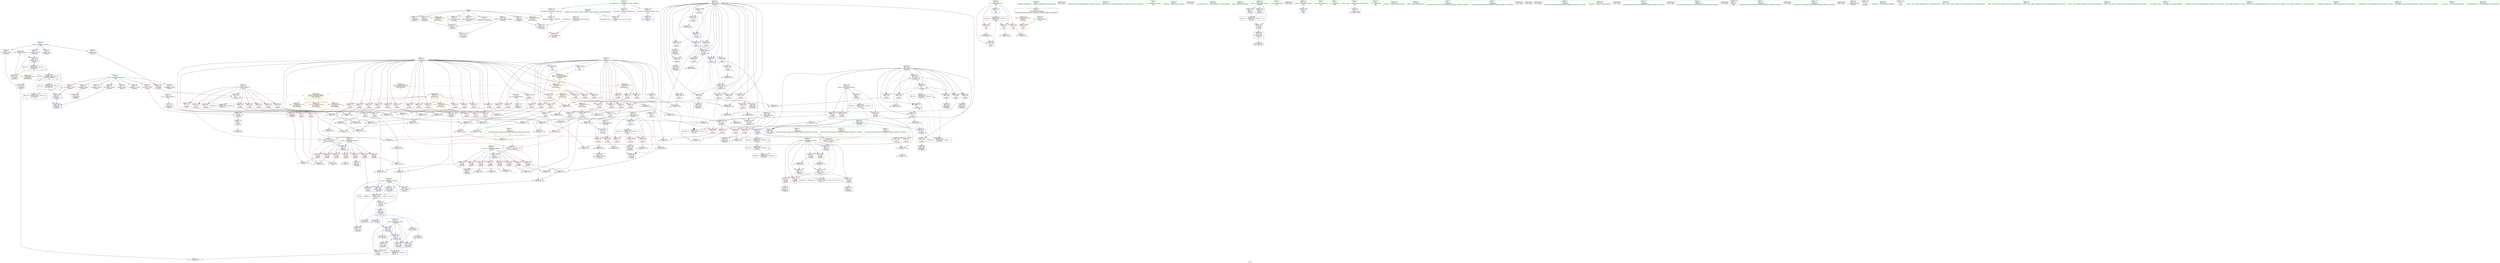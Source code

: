 digraph "SVFG" {
	label="SVFG";

	Node0x560838d15b60 [shape=record,color=grey,label="{NodeID: 0\nNullPtr}"];
	Node0x560838d15b60 -> Node0x560838d260d0[style=solid];
	Node0x560838d15b60 -> Node0x560838d261d0[style=solid];
	Node0x560838d15b60 -> Node0x560838d262a0[style=solid];
	Node0x560838d15b60 -> Node0x560838d26370[style=solid];
	Node0x560838d15b60 -> Node0x560838d26440[style=solid];
	Node0x560838d15b60 -> Node0x560838d26510[style=solid];
	Node0x560838d15b60 -> Node0x560838d31c00[style=solid];
	Node0x560838d39280 [shape=record,color=grey,label="{NodeID: 360\n340 = Binary(339, 196, )\n}"];
	Node0x560838d39280 -> Node0x560838d33150[style=solid];
	Node0x560838d33ff0 [shape=record,color=blue,label="{NodeID: 277\n513\<--11\ntc\<--\nmain\n}"];
	Node0x560838d33ff0 -> Node0x560838d5a020[style=dashed];
	Node0x560838d27cd0 [shape=record,color=red,label="{NodeID: 194\n321\<--290\n\<--i\n_Z5main2v\n}"];
	Node0x560838d27cd0 -> Node0x560838d26f00[style=solid];
	Node0x560838d24e30 [shape=record,color=red,label="{NodeID: 111\n142\<--10\n\<--H\n_Z4funciii\n}"];
	Node0x560838d24e30 -> Node0x560838d3a480[style=solid];
	Node0x560838d23070 [shape=record,color=green,label="{NodeID: 28\n41\<--47\n_ZNSt8ios_base4InitD1Ev\<--_ZNSt8ios_base4InitD1Ev_field_insensitive\n}"];
	Node0x560838d23070 -> Node0x560838d266b0[style=solid];
	Node0x560838d7d3a0 [shape=record,color=black,label="{NodeID: 554\n432 = PHI()\n}"];
	Node0x560838d5e710 [shape=record,color=yellow,style=double,label="{NodeID: 471\n2V_1 = ENCHI(MR_2V_0)\npts\{12 \}\nFun[_Z4funciii]|{|<s5>3}}"];
	Node0x560838d5e710 -> Node0x560838d24c90[style=dashed];
	Node0x560838d5e710 -> Node0x560838d24d60[style=dashed];
	Node0x560838d5e710 -> Node0x560838d24e30[style=dashed];
	Node0x560838d5e710 -> Node0x560838d24f00[style=dashed];
	Node0x560838d5e710 -> Node0x560838d24fd0[style=dashed];
	Node0x560838d5e710:s5 -> Node0x560838d5e710[style=dashed,color=red];
	Node0x560838d2e0a0 [shape=record,color=grey,label="{NodeID: 388\n97 = Binary(96, 98, )\n}"];
	Node0x560838d2e0a0 -> Node0x560838d31f70[style=solid];
	Node0x560838d29390 [shape=record,color=red,label="{NodeID: 222\n477\<--304\nsel\<--ehselector.slot\n_Z5main2v\n}"];
	Node0x560838d2aed0 [shape=record,color=red,label="{NodeID: 139\n220\<--13\n\<--W\n_Z5checkv\n}"];
	Node0x560838d2aed0 -> Node0x560838d3a180[style=solid];
	Node0x560838d25960 [shape=record,color=green,label="{NodeID: 56\n471\<--472\n_ZStlsISt11char_traitsIcEERSt13basic_ostreamIcT_ES5_PKc\<--_ZStlsISt11char_traitsIcEERSt13basic_ostreamIcT_ES5_PKc_field_insensitive\n}"];
	Node0x560838d40690 [shape=record,color=grey,label="{NodeID: 416\n334 = cmp(332, 333, )\n}"];
	Node0x560838d32a00 [shape=record,color=blue,label="{NodeID: 250\n176\<--237\ngoal\<--call17\n_Z5checkv\n}"];
	Node0x560838d32a00 -> Node0x560838d2d840[style=dashed];
	Node0x560838d32a00 -> Node0x560838d32790[style=dashed];
	Node0x560838d32a00 -> Node0x560838d5b920[style=dashed];
	Node0x560838d2c590 [shape=record,color=red,label="{NodeID: 167\n146\<--64\n\<--y.addr\n_Z4funciii\n}"];
	Node0x560838d2c590 -> Node0x560838d3a300[style=solid];
	Node0x560838d27170 [shape=record,color=black,label="{NodeID: 84\n384\<--383\nidxprom26\<--\n_Z5main2v\n}"];
	Node0x560838cfca60 [shape=record,color=green,label="{NodeID: 1\n7\<--1\n__dso_handle\<--dummyObj\nGlob }"];
	Node0x560838d39400 [shape=record,color=grey,label="{NodeID: 361\n524 = Binary(523, 98, )\n}"];
	Node0x560838d340c0 [shape=record,color=blue,label="{NodeID: 278\n513\<--532\ntc\<--inc\nmain\n}"];
	Node0x560838d340c0 -> Node0x560838d5a020[style=dashed];
	Node0x560838d27da0 [shape=record,color=red,label="{NodeID: 195\n326\<--290\n\<--i\n_Z5main2v\n}"];
	Node0x560838d27da0 -> Node0x560838d3a780[style=solid];
	Node0x560838d24f00 [shape=record,color=red,label="{NodeID: 112\n152\<--10\n\<--H\n_Z4funciii\n}"];
	Node0x560838d24f00 -> Node0x560838d2eca0[style=solid];
	Node0x560838d23170 [shape=record,color=green,label="{NodeID: 29\n54\<--55\n_Z4funciii\<--_Z4funciii_field_insensitive\n}"];
	Node0x560838d7ee50 [shape=record,color=black,label="{NodeID: 555\n39 = PHI()\n}"];
	Node0x560838d51f20 [shape=record,color=yellow,style=double,label="{NodeID: 472\n4V_1 = ENCHI(MR_4V_0)\npts\{14 \}\nFun[_Z4funciii]|{|<s7>3}}"];
	Node0x560838d51f20 -> Node0x560838d2a510[style=dashed];
	Node0x560838d51f20 -> Node0x560838d2a5e0[style=dashed];
	Node0x560838d51f20 -> Node0x560838d2a6b0[style=dashed];
	Node0x560838d51f20 -> Node0x560838d2a780[style=dashed];
	Node0x560838d51f20 -> Node0x560838d2a850[style=dashed];
	Node0x560838d51f20 -> Node0x560838d2a920[style=dashed];
	Node0x560838d51f20 -> Node0x560838d2a9f0[style=dashed];
	Node0x560838d51f20:s7 -> Node0x560838d51f20[style=dashed,color=red];
	Node0x560838d2e220 [shape=record,color=grey,label="{NodeID: 389\n145 = Binary(144, 98, )\n}"];
	Node0x560838d2e220 -> Node0x560838d3a300[style=solid];
	Node0x560838d29460 [shape=record,color=red,label="{NodeID: 223\n339\<--338\n\<--arrayidx7\n_Z5main2v\n}"];
	Node0x560838d29460 -> Node0x560838d39280[style=solid];
	Node0x560838d2afa0 [shape=record,color=red,label="{NodeID: 140\n223\<--13\n\<--W\n_Z5checkv\n}"];
	Node0x560838d2afa0 -> Node0x560838d3a000[style=solid];
	Node0x560838d25a60 [shape=record,color=green,label="{NodeID: 57\n489\<--490\n__gxx_personality_v0\<--__gxx_personality_v0_field_insensitive\n}"];
	Node0x560838d40810 [shape=record,color=grey,label="{NodeID: 417\n319 = cmp(317, 318, )\n}"];
	Node0x560838d32ad0 [shape=record,color=blue,label="{NodeID: 251\n176\<--260\ngoal\<--call29\n_Z5checkv\n}"];
	Node0x560838d32ad0 -> Node0x560838d2d840[style=dashed];
	Node0x560838d32ad0 -> Node0x560838d32790[style=dashed];
	Node0x560838d32ad0 -> Node0x560838d5b920[style=dashed];
	Node0x560838d2c660 [shape=record,color=red,label="{NodeID: 168\n96\<--66\n\<--d.addr\n_Z4funciii\n}"];
	Node0x560838d2c660 -> Node0x560838d2e0a0[style=solid];
	Node0x560838d27240 [shape=record,color=black,label="{NodeID: 85\n390\<--389\nidxprom28\<--\n_Z5main2v\n}"];
	Node0x560838d15e30 [shape=record,color=green,label="{NodeID: 2\n11\<--1\n\<--dummyObj\nCan only get source location for instruction, argument, global var or function.|{<s0>4|<s1>6|<s2>7}}"];
	Node0x560838d15e30:s0 -> Node0x560838d7ff50[style=solid,color=red];
	Node0x560838d15e30:s1 -> Node0x560838d80700[style=solid,color=red];
	Node0x560838d15e30:s2 -> Node0x560838d804c0[style=solid,color=red];
	Node0x560838d58bf0 [shape=record,color=black,label="{NodeID: 445\nMR_14V_3 = PHI(MR_14V_4, MR_14V_2, )\npts\{160000 \}\n|{|<s5>11}}"];
	Node0x560838d58bf0 -> Node0x560838d29530[style=dashed];
	Node0x560838d58bf0 -> Node0x560838d33630[style=dashed];
	Node0x560838d58bf0 -> Node0x560838d33700[style=dashed];
	Node0x560838d58bf0 -> Node0x560838d540f0[style=dashed];
	Node0x560838d58bf0 -> Node0x560838d58bf0[style=dashed];
	Node0x560838d58bf0:s5 -> Node0x560838d60370[style=dashed,color=red];
	Node0x560838d39580 [shape=record,color=grey,label="{NodeID: 362\n344 = Binary(343, 98, )\n}"];
	Node0x560838d39580 -> Node0x560838d33220[style=solid];
	Node0x560838d27e70 [shape=record,color=red,label="{NodeID: 196\n332\<--290\n\<--i\n_Z5main2v\n}"];
	Node0x560838d27e70 -> Node0x560838d40690[style=solid];
	Node0x560838d24fd0 [shape=record,color=red,label="{NodeID: 113\n156\<--10\n\<--H\n_Z4funciii\n}"];
	Node0x560838d24fd0 -> Node0x560838d2eb20[style=solid];
	Node0x560838d23270 [shape=record,color=green,label="{NodeID: 30\n60\<--61\nretval\<--retval_field_insensitive\n_Z4funciii\n}"];
	Node0x560838d23270 -> Node0x560838d2b960[style=solid];
	Node0x560838d23270 -> Node0x560838d32110[style=solid];
	Node0x560838d23270 -> Node0x560838d321e0[style=solid];
	Node0x560838d23270 -> Node0x560838d322b0[style=solid];
	Node0x560838d23270 -> Node0x560838d32380[style=solid];
	Node0x560838d23270 -> Node0x560838d32450[style=solid];
	Node0x560838d7ef50 [shape=record,color=black,label="{NodeID: 556\n119 = PHI(56, )\n}"];
	Node0x560838d7ef50 -> Node0x560838d32110[style=solid];
	Node0x560838d2e3a0 [shape=record,color=grey,label="{NodeID: 390\n236 = Binary(230, 235, )\n|{<s0>6}}"];
	Node0x560838d2e3a0:s0 -> Node0x560838d804c0[style=solid,color=red];
	Node0x560838d29530 [shape=record,color=red,label="{NodeID: 224\n431\<--430\n\<--arrayidx49\n_Z5main2v\n}"];
	Node0x560838d2b070 [shape=record,color=red,label="{NodeID: 141\n229\<--13\n\<--W\n_Z5checkv\n}"];
	Node0x560838d2b070 -> Node0x560838d2ee20[style=solid];
	Node0x560838d25b60 [shape=record,color=green,label="{NodeID: 58\n506\<--507\nmain\<--main_field_insensitive\n}"];
	Node0x560838d40990 [shape=record,color=grey,label="{NodeID: 418\n123 = cmp(122, 11, )\n}"];
	Node0x560838d32ba0 [shape=record,color=blue,label="{NodeID: 252\n168\<--275\nretval\<--\n_Z5checkv\n}"];
	Node0x560838d32ba0 -> Node0x560838d5af20[style=dashed];
	Node0x560838d2c730 [shape=record,color=red,label="{NodeID: 169\n101\<--66\n\<--d.addr\n_Z4funciii\n}"];
	Node0x560838d2c730 -> Node0x560838d39880[style=solid];
	Node0x560838d27310 [shape=record,color=black,label="{NodeID: 86\n393\<--392\nidxprom30\<--\n_Z5main2v\n}"];
	Node0x560838d15bf0 [shape=record,color=green,label="{NodeID: 3\n21\<--1\n_ZSt3cin\<--dummyObj\nGlob }"];
	Node0x560838d39700 [shape=record,color=grey,label="{NodeID: 363\n532 = Binary(531, 98, )\n}"];
	Node0x560838d39700 -> Node0x560838d340c0[style=solid];
	Node0x560838d27f40 [shape=record,color=red,label="{NodeID: 197\n336\<--290\n\<--i\n_Z5main2v\n}"];
	Node0x560838d27f40 -> Node0x560838d26fd0[style=solid];
	Node0x560838d250a0 [shape=record,color=red,label="{NodeID: 114\n178\<--10\n\<--H\n_Z5checkv\n}"];
	Node0x560838d250a0 -> Node0x560838d38800[style=solid];
	Node0x560838d23340 [shape=record,color=green,label="{NodeID: 31\n62\<--63\nx.addr\<--x.addr_field_insensitive\n_Z4funciii\n}"];
	Node0x560838d23340 -> Node0x560838d2ba30[style=solid];
	Node0x560838d23340 -> Node0x560838d2bb00[style=solid];
	Node0x560838d23340 -> Node0x560838d2bbd0[style=solid];
	Node0x560838d23340 -> Node0x560838d2bca0[style=solid];
	Node0x560838d23340 -> Node0x560838d2bd70[style=solid];
	Node0x560838d23340 -> Node0x560838d2be40[style=solid];
	Node0x560838d23340 -> Node0x560838d2bf10[style=solid];
	Node0x560838d23340 -> Node0x560838d2bfe0[style=solid];
	Node0x560838d23340 -> Node0x560838d31d00[style=solid];
	Node0x560838d7f140 [shape=record,color=black,label="{NodeID: 557\n306 = PHI()\n}"];
	Node0x560838d2e520 [shape=record,color=grey,label="{NodeID: 391\n148 = Binary(143, 147, )\n}"];
	Node0x560838d2e520 -> Node0x560838d32380[style=solid];
	Node0x560838d29600 [shape=record,color=red,label="{NodeID: 225\n520\<--511\n\<--TC\nmain\n}"];
	Node0x560838d29600 -> Node0x560838d2f420[style=solid];
	Node0x560838d2b140 [shape=record,color=red,label="{NodeID: 142\n232\<--13\n\<--W\n_Z5checkv\n}"];
	Node0x560838d2b140 -> Node0x560838d2e9a0[style=solid];
	Node0x560838d25c60 [shape=record,color=green,label="{NodeID: 59\n509\<--510\nretval\<--retval_field_insensitive\nmain\n}"];
	Node0x560838d25c60 -> Node0x560838d33f20[style=solid];
	Node0x560838d40b10 [shape=record,color=grey,label="{NodeID: 419\n272 = cmp(266, 271, )\n}"];
	Node0x560838d32c70 [shape=record,color=blue,label="{NodeID: 253\n170\<--279\ni\<--add39\n_Z5checkv\n}"];
	Node0x560838d32c70 -> Node0x560838d52700[style=dashed];
	Node0x560838d2c800 [shape=record,color=red,label="{NodeID: 170\n107\<--66\n\<--d.addr\n_Z4funciii\n}"];
	Node0x560838d2c800 -> Node0x560838d26a20[style=solid];
	Node0x560838d273e0 [shape=record,color=black,label="{NodeID: 87\n426\<--425\nidxprom46\<--\n_Z5main2v\n}"];
	Node0x560838d15c80 [shape=record,color=green,label="{NodeID: 4\n22\<--1\n_ZSt4cout\<--dummyObj\nGlob }"];
	Node0x560838d39880 [shape=record,color=grey,label="{NodeID: 364\n102 = Binary(101, 103, )\n}"];
	Node0x560838d39880 -> Node0x560838d32040[style=solid];
	Node0x560838d28010 [shape=record,color=red,label="{NodeID: 198\n343\<--290\n\<--i\n_Z5main2v\n}"];
	Node0x560838d28010 -> Node0x560838d39580[style=solid];
	Node0x560838d29b50 [shape=record,color=red,label="{NodeID: 115\n207\<--10\n\<--H\n_Z5checkv\n}"];
	Node0x560838d29b50 -> Node0x560838d37c00[style=solid];
	Node0x560838d23410 [shape=record,color=green,label="{NodeID: 32\n64\<--65\ny.addr\<--y.addr_field_insensitive\n_Z4funciii\n}"];
	Node0x560838d23410 -> Node0x560838d2c0b0[style=solid];
	Node0x560838d23410 -> Node0x560838d2c180[style=solid];
	Node0x560838d23410 -> Node0x560838d2c250[style=solid];
	Node0x560838d23410 -> Node0x560838d2c320[style=solid];
	Node0x560838d23410 -> Node0x560838d2c3f0[style=solid];
	Node0x560838d23410 -> Node0x560838d2c4c0[style=solid];
	Node0x560838d23410 -> Node0x560838d2c590[style=solid];
	Node0x560838d23410 -> Node0x560838d31dd0[style=solid];
	Node0x560838d7f210 [shape=record,color=black,label="{NodeID: 558\n202 = PHI(56, )\n}"];
	Node0x560838d7f210 -> Node0x560838d32860[style=solid];
	Node0x560838d2e6a0 [shape=record,color=grey,label="{NodeID: 392\n235 = Binary(233, 234, )\n}"];
	Node0x560838d2e6a0 -> Node0x560838d2e3a0[style=solid];
	Node0x560838d296d0 [shape=record,color=red,label="{NodeID: 226\n519\<--513\n\<--tc\nmain\n}"];
	Node0x560838d296d0 -> Node0x560838d2f420[style=solid];
	Node0x560838d2b210 [shape=record,color=red,label="{NodeID: 143\n241\<--13\n\<--W\n_Z5checkv\n}"];
	Node0x560838d2b210 -> Node0x560838d2dda0[style=solid];
	Node0x560838d25d30 [shape=record,color=green,label="{NodeID: 60\n511\<--512\nTC\<--TC_field_insensitive\nmain\n}"];
	Node0x560838d25d30 -> Node0x560838d29600[style=solid];
	Node0x560838d40c90 [shape=record,color=grey,label="{NodeID: 420\n414 = cmp(412, 413, )\n}"];
	Node0x560838d32d40 [shape=record,color=blue,label="{NodeID: 254\n168\<--283\nretval\<--\n_Z5checkv\n}"];
	Node0x560838d32d40 -> Node0x560838d5af20[style=dashed];
	Node0x560838d2c8d0 [shape=record,color=red,label="{NodeID: 171\n113\<--66\n\<--d.addr\n_Z4funciii\n}"];
	Node0x560838d2c8d0 -> Node0x560838d26af0[style=solid];
	Node0x560838d274b0 [shape=record,color=black,label="{NodeID: 88\n429\<--428\nidxprom48\<--\n_Z5main2v\n}"];
	Node0x560838d15d10 [shape=record,color=green,label="{NodeID: 5\n23\<--1\n.str\<--dummyObj\nGlob }"];
	Node0x560838d59af0 [shape=record,color=black,label="{NodeID: 448\nMR_62V_2 = PHI(MR_62V_3, MR_62V_1, )\npts\{90000 160000 \}\n|{<s0>22|<s1>22|<s2>22}}"];
	Node0x560838d59af0:s0 -> Node0x560838d540f0[style=dashed,color=red];
	Node0x560838d59af0:s1 -> Node0x560838d58bf0[style=dashed,color=red];
	Node0x560838d59af0:s2 -> Node0x560838d5aa20[style=dashed,color=red];
	Node0x560838d39a00 [shape=record,color=grey,label="{NodeID: 365\n256 = Binary(254, 255, )\n}"];
	Node0x560838d39a00 -> Node0x560838d3af00[style=solid];
	Node0x560838d280e0 [shape=record,color=red,label="{NodeID: 199\n358\<--290\n\<--i\n_Z5main2v\n}"];
	Node0x560838d280e0 -> Node0x560838d3fc10[style=solid];
	Node0x560838d29c20 [shape=record,color=red,label="{NodeID: 116\n221\<--10\n\<--H\n_Z5checkv\n}"];
	Node0x560838d29c20 -> Node0x560838d3a180[style=solid];
	Node0x560838d234e0 [shape=record,color=green,label="{NodeID: 33\n66\<--67\nd.addr\<--d.addr_field_insensitive\n_Z4funciii\n}"];
	Node0x560838d234e0 -> Node0x560838d2c660[style=solid];
	Node0x560838d234e0 -> Node0x560838d2c730[style=solid];
	Node0x560838d234e0 -> Node0x560838d2c800[style=solid];
	Node0x560838d234e0 -> Node0x560838d2c8d0[style=solid];
	Node0x560838d234e0 -> Node0x560838d2c9a0[style=solid];
	Node0x560838d234e0 -> Node0x560838d31ea0[style=solid];
	Node0x560838d234e0 -> Node0x560838d31f70[style=solid];
	Node0x560838d234e0 -> Node0x560838d32040[style=solid];
	Node0x560838d7f340 [shape=record,color=black,label="{NodeID: 559\n216 = PHI(56, )\n}"];
	Node0x560838d7f340 -> Node0x560838d32930[style=solid];
	Node0x560838d2e820 [shape=record,color=grey,label="{NodeID: 393\n155 = Binary(153, 154, )\n}"];
	Node0x560838d2e820 -> Node0x560838d3b500[style=solid];
	Node0x560838d297a0 [shape=record,color=red,label="{NodeID: 227\n523\<--513\n\<--tc\nmain\n}"];
	Node0x560838d297a0 -> Node0x560838d39400[style=solid];
	Node0x560838d2b2e0 [shape=record,color=red,label="{NodeID: 144\n244\<--13\n\<--W\n_Z5checkv\n}"];
	Node0x560838d2b2e0 -> Node0x560838d2daa0[style=solid];
	Node0x560838d25e00 [shape=record,color=green,label="{NodeID: 61\n513\<--514\ntc\<--tc_field_insensitive\nmain\n}"];
	Node0x560838d25e00 -> Node0x560838d296d0[style=solid];
	Node0x560838d25e00 -> Node0x560838d297a0[style=solid];
	Node0x560838d25e00 -> Node0x560838d29870[style=solid];
	Node0x560838d25e00 -> Node0x560838d33ff0[style=solid];
	Node0x560838d25e00 -> Node0x560838d340c0[style=solid];
	Node0x560838d32e10 [shape=record,color=blue,label="{NodeID: 255\n294\<--313\nN\<--mul\n_Z5main2v\n}"];
	Node0x560838d32e10 -> Node0x560838d28de0[style=dashed];
	Node0x560838d32e10 -> Node0x560838d28eb0[style=dashed];
	Node0x560838d2c9a0 [shape=record,color=red,label="{NodeID: 172\n118\<--66\n\<--d.addr\n_Z4funciii\n|{<s0>3}}"];
	Node0x560838d2c9a0:s0 -> Node0x560838d80700[style=solid,color=red];
	Node0x560838d27580 [shape=record,color=purple,label="{NodeID: 89\n38\<--4\n\<--_ZStL8__ioinit\n__cxx_global_var_init\n}"];
	Node0x560838d151e0 [shape=record,color=green,label="{NodeID: 6\n25\<--1\n.str.1\<--dummyObj\nGlob }"];
	Node0x560838d5a020 [shape=record,color=black,label="{NodeID: 449\nMR_60V_3 = PHI(MR_60V_4, MR_60V_2, )\npts\{514 \}\n}"];
	Node0x560838d5a020 -> Node0x560838d296d0[style=dashed];
	Node0x560838d5a020 -> Node0x560838d297a0[style=dashed];
	Node0x560838d5a020 -> Node0x560838d29870[style=dashed];
	Node0x560838d5a020 -> Node0x560838d340c0[style=dashed];
	Node0x560838d39b80 [shape=record,color=grey,label="{NodeID: 366\n254 = Binary(252, 253, )\n}"];
	Node0x560838d39b80 -> Node0x560838d39a00[style=solid];
	Node0x560838d281b0 [shape=record,color=red,label="{NodeID: 200\n368\<--290\n\<--i\n_Z5main2v\n}"];
	Node0x560838d281b0 -> Node0x560838d38380[style=solid];
	Node0x560838d29cf0 [shape=record,color=red,label="{NodeID: 117\n227\<--10\n\<--H\n_Z5checkv\n}"];
	Node0x560838d29cf0 -> Node0x560838d39e80[style=solid];
	Node0x560838d235b0 [shape=record,color=green,label="{NodeID: 34\n165\<--166\n_Z5checkv\<--_Z5checkv_field_insensitive\n}"];
	Node0x560838d7f480 [shape=record,color=black,label="{NodeID: 560\n237 = PHI(56, )\n}"];
	Node0x560838d7f480 -> Node0x560838d32a00[style=solid];
	Node0x560838d52380 [shape=record,color=yellow,style=double,label="{NodeID: 477\n14V_1 = ENCHI(MR_14V_0)\npts\{160000 \}\nFun[_Z4funciii]|{|<s1>3}}"];
	Node0x560838d52380 -> Node0x560838d2ca70[style=dashed];
	Node0x560838d52380:s1 -> Node0x560838d52380[style=dashed,color=red];
	Node0x560838d2e9a0 [shape=record,color=grey,label="{NodeID: 394\n233 = Binary(231, 232, )\n}"];
	Node0x560838d2e9a0 -> Node0x560838d2e6a0[style=solid];
	Node0x560838d29870 [shape=record,color=red,label="{NodeID: 228\n531\<--513\n\<--tc\nmain\n}"];
	Node0x560838d29870 -> Node0x560838d39700[style=solid];
	Node0x560838d2b3b0 [shape=record,color=red,label="{NodeID: 145\n253\<--13\n\<--W\n_Z5checkv\n}"];
	Node0x560838d2b3b0 -> Node0x560838d39b80[style=solid];
	Node0x560838d25ed0 [shape=record,color=green,label="{NodeID: 62\n527\<--528\nprintf\<--printf_field_insensitive\n}"];
	Node0x560838d32ee0 [shape=record,color=blue,label="{NodeID: 256\n290\<--11\ni\<--\n_Z5main2v\n}"];
	Node0x560838d32ee0 -> Node0x560838d27c00[style=dashed];
	Node0x560838d32ee0 -> Node0x560838d27cd0[style=dashed];
	Node0x560838d32ee0 -> Node0x560838d27da0[style=dashed];
	Node0x560838d32ee0 -> Node0x560838d32fb0[style=dashed];
	Node0x560838d32ee0 -> Node0x560838d33080[style=dashed];
	Node0x560838d2ca70 [shape=record,color=red,label="{NodeID: 173\n91\<--90\n\<--arrayidx7\n_Z4funciii\n}"];
	Node0x560838d2ca70 -> Node0x560838d26950[style=solid];
	Node0x560838d27650 [shape=record,color=purple,label="{NodeID: 90\n192\<--8\narrayidx\<--input\n_Z5checkv\n}"];
	Node0x560838d27650 -> Node0x560838d2d910[style=solid];
	Node0x560838d15270 [shape=record,color=green,label="{NodeID: 7\n28\<--1\n\<--dummyObj\nCan only get source location for instruction, argument, global var or function.}"];
	Node0x560838d39d00 [shape=record,color=grey,label="{NodeID: 367\n251 = Binary(250, 98, )\n}"];
	Node0x560838d39d00 -> Node0x560838d3ad80[style=solid];
	Node0x560838d28280 [shape=record,color=red,label="{NodeID: 201\n380\<--290\n\<--i\n_Z5main2v\n}"];
	Node0x560838d28280 -> Node0x560838d270a0[style=solid];
	Node0x560838d29dc0 [shape=record,color=red,label="{NodeID: 118\n234\<--10\n\<--H\n_Z5checkv\n}"];
	Node0x560838d29dc0 -> Node0x560838d2e6a0[style=solid];
	Node0x560838d236b0 [shape=record,color=green,label="{NodeID: 35\n168\<--169\nretval\<--retval_field_insensitive\n_Z5checkv\n}"];
	Node0x560838d236b0 -> Node0x560838d2cce0[style=solid];
	Node0x560838d236b0 -> Node0x560838d32ba0[style=solid];
	Node0x560838d236b0 -> Node0x560838d32d40[style=solid];
	Node0x560838d7f5c0 [shape=record,color=black,label="{NodeID: 561\n260 = PHI(56, )\n}"];
	Node0x560838d7f5c0 -> Node0x560838d32ad0[style=solid];
	Node0x560838d52460 [shape=record,color=yellow,style=double,label="{NodeID: 478\n16V_1 = ENCHI(MR_16V_0)\npts\{180000 \}\nFun[_Z4funciii]|{|<s1>3}}"];
	Node0x560838d52460 -> Node0x560838d2cb40[style=dashed];
	Node0x560838d52460:s1 -> Node0x560838d52460[style=dashed,color=red];
	Node0x560838d2eb20 [shape=record,color=grey,label="{NodeID: 395\n157 = Binary(156, 98, )\n}"];
	Node0x560838d2eb20 -> Node0x560838d2df20[style=solid];
	Node0x560838d29940 [shape=record,color=blue,label="{NodeID: 229\n10\<--11\nH\<--\nGlob }"];
	Node0x560838d29940 -> Node0x560838d5fa20[style=dashed];
	Node0x560838d2b480 [shape=record,color=red,label="{NodeID: 146\n257\<--13\n\<--W\n_Z5checkv\n}"];
	Node0x560838d2b480 -> Node0x560838d3af00[style=solid];
	Node0x560838d25fd0 [shape=record,color=green,label="{NodeID: 63\n29\<--539\n_GLOBAL__sub_I_rng..58_2_0.cpp\<--_GLOBAL__sub_I_rng..58_2_0.cpp_field_insensitive\n}"];
	Node0x560838d25fd0 -> Node0x560838d31b00[style=solid];
	Node0x560838d32fb0 [shape=record,color=blue,label="{NodeID: 257\n290\<--327\ni\<--inc\n_Z5main2v\n}"];
	Node0x560838d32fb0 -> Node0x560838d27c00[style=dashed];
	Node0x560838d32fb0 -> Node0x560838d27cd0[style=dashed];
	Node0x560838d32fb0 -> Node0x560838d27da0[style=dashed];
	Node0x560838d32fb0 -> Node0x560838d32fb0[style=dashed];
	Node0x560838d32fb0 -> Node0x560838d33080[style=dashed];
	Node0x560838d2cb40 [shape=record,color=red,label="{NodeID: 174\n110\<--109\n\<--arrayidx12\n_Z4funciii\n}"];
	Node0x560838d2cb40 -> Node0x560838d38c80[style=solid];
	Node0x560838d27720 [shape=record,color=purple,label="{NodeID: 91\n270\<--8\narrayidx35\<--input\n_Z5checkv\n}"];
	Node0x560838d27720 -> Node0x560838d27b30[style=solid];
	Node0x560838d15300 [shape=record,color=green,label="{NodeID: 8\n94\<--1\n\<--dummyObj\nCan only get source location for instruction, argument, global var or function.}"];
	Node0x560838d5aa20 [shape=record,color=black,label="{NodeID: 451\nMR_32V_2 = PHI(MR_32V_3, MR_32V_1, )\npts\{90000 \}\n|{|<s2>11|<s3>22}}"];
	Node0x560838d5aa20 -> Node0x560838d29460[style=dashed];
	Node0x560838d5aa20 -> Node0x560838d33150[style=dashed];
	Node0x560838d5aa20:s2 -> Node0x560838d60290[style=dashed,color=red];
	Node0x560838d5aa20:s3 -> Node0x560838d59af0[style=dashed,color=blue];
	Node0x560838d39e80 [shape=record,color=grey,label="{NodeID: 368\n228 = Binary(227, 98, )\n|{<s0>6}}"];
	Node0x560838d39e80:s0 -> Node0x560838d7ff50[style=solid,color=red];
	Node0x560838d28350 [shape=record,color=red,label="{NodeID: 202\n389\<--290\n\<--i\n_Z5main2v\n}"];
	Node0x560838d28350 -> Node0x560838d27240[style=solid];
	Node0x560838d29e90 [shape=record,color=red,label="{NodeID: 119\n242\<--10\n\<--H\n_Z5checkv\n}"];
	Node0x560838d29e90 -> Node0x560838d2dda0[style=solid];
	Node0x560838d23780 [shape=record,color=green,label="{NodeID: 36\n170\<--171\ni\<--i_field_insensitive\n_Z5checkv\n}"];
	Node0x560838d23780 -> Node0x560838d2cdb0[style=solid];
	Node0x560838d23780 -> Node0x560838d2ce80[style=solid];
	Node0x560838d23780 -> Node0x560838d2cf50[style=solid];
	Node0x560838d23780 -> Node0x560838d2d020[style=solid];
	Node0x560838d23780 -> Node0x560838d325f0[style=solid];
	Node0x560838d23780 -> Node0x560838d32c70[style=solid];
	Node0x560838d7f700 [shape=record,color=black,label="{NodeID: 562\n516 = PHI()\n}"];
	Node0x560838d52540 [shape=record,color=yellow,style=double,label="{NodeID: 479\n18V_1 = ENCHI(MR_18V_0)\npts\{200000 \}\nFun[_Z4funciii]|{|<s1>3}}"];
	Node0x560838d52540 -> Node0x560838d2cc10[style=dashed];
	Node0x560838d52540:s1 -> Node0x560838d52540[style=dashed,color=red];
	Node0x560838d2eca0 [shape=record,color=grey,label="{NodeID: 396\n153 = Binary(151, 152, )\n}"];
	Node0x560838d2eca0 -> Node0x560838d2e820[style=solid];
	Node0x560838d29a40 [shape=record,color=blue,label="{NodeID: 230\n13\<--11\nW\<--\nGlob }"];
	Node0x560838d29a40 -> Node0x560838d5fa20[style=dashed];
	Node0x560838d2b550 [shape=record,color=red,label="{NodeID: 147\n311\<--13\n\<--W\n_Z5main2v\n}"];
	Node0x560838d2b550 -> Node0x560838d3ac00[style=solid];
	Node0x560838d260d0 [shape=record,color=black,label="{NodeID: 64\n2\<--3\ndummyVal\<--dummyVal\n}"];
	Node0x560838d52700 [shape=record,color=black,label="{NodeID: 424\nMR_24V_3 = PHI(MR_24V_4, MR_24V_2, )\npts\{171 \}\n}"];
	Node0x560838d52700 -> Node0x560838d2cdb0[style=dashed];
	Node0x560838d52700 -> Node0x560838d2ce80[style=dashed];
	Node0x560838d52700 -> Node0x560838d2cf50[style=dashed];
	Node0x560838d52700 -> Node0x560838d2d020[style=dashed];
	Node0x560838d52700 -> Node0x560838d32c70[style=dashed];
	Node0x560838d33080 [shape=record,color=blue,label="{NodeID: 258\n290\<--11\ni\<--\n_Z5main2v\n}"];
	Node0x560838d33080 -> Node0x560838d27e70[style=dashed];
	Node0x560838d33080 -> Node0x560838d27f40[style=dashed];
	Node0x560838d33080 -> Node0x560838d28010[style=dashed];
	Node0x560838d33080 -> Node0x560838d33220[style=dashed];
	Node0x560838d33080 -> Node0x560838d333c0[style=dashed];
	Node0x560838d33080 -> Node0x560838d531f0[style=dashed];
	Node0x560838d2cc10 [shape=record,color=red,label="{NodeID: 175\n116\<--115\n\<--arrayidx14\n_Z4funciii\n}"];
	Node0x560838d2cc10 -> Node0x560838d38e00[style=solid];
	Node0x560838d277f0 [shape=record,color=purple,label="{NodeID: 92\n323\<--8\narrayidx\<--input\n_Z5main2v\n}"];
	Node0x560838d15390 [shape=record,color=green,label="{NodeID: 9\n98\<--1\n\<--dummyObj\nCan only get source location for instruction, argument, global var or function.|{<s0>7}}"];
	Node0x560838d15390:s0 -> Node0x560838d80700[style=solid,color=red];
	Node0x560838d5af20 [shape=record,color=black,label="{NodeID: 452\nMR_22V_3 = PHI(MR_22V_4, MR_22V_2, )\npts\{169 \}\n}"];
	Node0x560838d5af20 -> Node0x560838d2cce0[style=dashed];
	Node0x560838d3a000 [shape=record,color=grey,label="{NodeID: 369\n224 = Binary(222, 223, )\n}"];
	Node0x560838d3a000 -> Node0x560838d40390[style=solid];
	Node0x560838d28420 [shape=record,color=red,label="{NodeID: 203\n404\<--290\n\<--i\n_Z5main2v\n}"];
	Node0x560838d28420 -> Node0x560838d37a80[style=solid];
	Node0x560838d29f60 [shape=record,color=red,label="{NodeID: 120\n246\<--10\n\<--H\n_Z5checkv\n}"];
	Node0x560838d29f60 -> Node0x560838d2dc20[style=solid];
	Node0x560838d23850 [shape=record,color=green,label="{NodeID: 37\n172\<--173\nN\<--N_field_insensitive\n_Z5checkv\n}"];
	Node0x560838d23850 -> Node0x560838d2d0f0[style=solid];
	Node0x560838d23850 -> Node0x560838d32520[style=solid];
	Node0x560838d7f7d0 [shape=record,color=black,label="{NodeID: 563\n309 = PHI()\n}"];
	Node0x560838d52620 [shape=record,color=yellow,style=double,label="{NodeID: 480\n58V_1 = ENCHI(MR_58V_0)\npts\{512 \}\nFun[main]}"];
	Node0x560838d52620 -> Node0x560838d29600[style=dashed];
	Node0x560838d2ee20 [shape=record,color=grey,label="{NodeID: 397\n230 = Binary(229, 98, )\n}"];
	Node0x560838d2ee20 -> Node0x560838d2e3a0[style=solid];
	Node0x560838d31a00 [shape=record,color=blue,label="{NodeID: 231\n543\<--28\nllvm.global_ctors_0\<--\nGlob }"];
	Node0x560838d2b620 [shape=record,color=red,label="{NodeID: 148\n351\<--13\n\<--W\n_Z5main2v\n}"];
	Node0x560838d2b620 -> Node0x560838d38f80[style=solid];
	Node0x560838d261d0 [shape=record,color=black,label="{NodeID: 65\n440\<--3\n\<--dummyVal\n_Z5main2v\n}"];
	Node0x560838d33150 [shape=record,color=blue,label="{NodeID: 259\n338\<--340\narrayidx7\<--dec\n_Z5main2v\n}"];
	Node0x560838d33150 -> Node0x560838d5aa20[style=dashed];
	Node0x560838d2cce0 [shape=record,color=red,label="{NodeID: 176\n285\<--168\n\<--retval\n_Z5checkv\n}"];
	Node0x560838d2cce0 -> Node0x560838d26e30[style=solid];
	Node0x560838d278c0 [shape=record,color=purple,label="{NodeID: 93\n338\<--8\narrayidx7\<--input\n_Z5main2v\n}"];
	Node0x560838d278c0 -> Node0x560838d29460[style=solid];
	Node0x560838d278c0 -> Node0x560838d33150[style=solid];
	Node0x560838d16020 [shape=record,color=green,label="{NodeID: 10\n103\<--1\n\<--dummyObj\nCan only get source location for instruction, argument, global var or function.|{<s0>5}}"];
	Node0x560838d16020:s0 -> Node0x560838d80700[style=solid,color=red];
	Node0x560838d5b420 [shape=record,color=black,label="{NodeID: 453\nMR_28V_4 = PHI(MR_28V_2, MR_28V_3, )\npts\{175 \}\n}"];
	Node0x560838d3a180 [shape=record,color=grey,label="{NodeID: 370\n222 = Binary(220, 221, )\n}"];
	Node0x560838d3a180 -> Node0x560838d3a000[style=solid];
	Node0x560838d284f0 [shape=record,color=red,label="{NodeID: 204\n412\<--290\n\<--i\n_Z5main2v\n}"];
	Node0x560838d284f0 -> Node0x560838d40c90[style=solid];
	Node0x560838d2a030 [shape=record,color=red,label="{NodeID: 121\n250\<--10\n\<--H\n_Z5checkv\n}"];
	Node0x560838d2a030 -> Node0x560838d39d00[style=solid];
	Node0x560838d23920 [shape=record,color=green,label="{NodeID: 38\n174\<--175\nid\<--id_field_insensitive\n_Z5checkv\n}"];
	Node0x560838d23920 -> Node0x560838d2d1c0[style=solid];
	Node0x560838d23920 -> Node0x560838d2d290[style=solid];
	Node0x560838d23920 -> Node0x560838d2d360[style=solid];
	Node0x560838d23920 -> Node0x560838d2d430[style=solid];
	Node0x560838d23920 -> Node0x560838d2d500[style=solid];
	Node0x560838d23920 -> Node0x560838d2d5d0[style=solid];
	Node0x560838d23920 -> Node0x560838d2d6a0[style=solid];
	Node0x560838d23920 -> Node0x560838d2d770[style=solid];
	Node0x560838d23920 -> Node0x560838d326c0[style=solid];
	Node0x560838d7f8a0 [shape=record,color=black,label="{NodeID: 564\n324 = PHI()\n}"];
	Node0x560838d2efa0 [shape=record,color=grey,label="{NodeID: 398\n72 = cmp(71, 11, )\n}"];
	Node0x560838d31b00 [shape=record,color=blue,label="{NodeID: 232\n544\<--29\nllvm.global_ctors_1\<--_GLOBAL__sub_I_rng..58_2_0.cpp\nGlob }"];
	Node0x560838d2b6f0 [shape=record,color=red,label="{NodeID: 149\n365\<--13\n\<--W\n_Z5main2v\n}"];
	Node0x560838d2b6f0 -> Node0x560838d3f790[style=solid];
	Node0x560838d262a0 [shape=record,color=black,label="{NodeID: 66\n441\<--3\n\<--dummyVal\n_Z5main2v\n}"];
	Node0x560838d262a0 -> Node0x560838d33be0[style=solid];
	Node0x560838d33220 [shape=record,color=blue,label="{NodeID: 260\n290\<--344\ni\<--inc9\n_Z5main2v\n}"];
	Node0x560838d33220 -> Node0x560838d27e70[style=dashed];
	Node0x560838d33220 -> Node0x560838d27f40[style=dashed];
	Node0x560838d33220 -> Node0x560838d28010[style=dashed];
	Node0x560838d33220 -> Node0x560838d33220[style=dashed];
	Node0x560838d33220 -> Node0x560838d333c0[style=dashed];
	Node0x560838d33220 -> Node0x560838d531f0[style=dashed];
	Node0x560838d2cdb0 [shape=record,color=red,label="{NodeID: 177\n186\<--170\n\<--i\n_Z5checkv\n}"];
	Node0x560838d2cdb0 -> Node0x560838d2f5a0[style=solid];
	Node0x560838d27990 [shape=record,color=purple,label="{NodeID: 94\n87\<--15\narrayidx\<--board\n_Z4funciii\n}"];
	Node0x560838d160b0 [shape=record,color=green,label="{NodeID: 11\n182\<--1\n\<--dummyObj\nCan only get source location for instruction, argument, global var or function.|{<s0>4}}"];
	Node0x560838d160b0:s0 -> Node0x560838d80700[style=solid,color=red];
	Node0x560838d5b920 [shape=record,color=black,label="{NodeID: 454\nMR_30V_12 = PHI(MR_30V_2, MR_30V_5, )\npts\{177 \}\n}"];
	Node0x560838d3a300 [shape=record,color=grey,label="{NodeID: 371\n147 = Binary(145, 146, )\n}"];
	Node0x560838d3a300 -> Node0x560838d2e520[style=solid];
	Node0x560838d285c0 [shape=record,color=red,label="{NodeID: 205\n425\<--290\n\<--i\n_Z5main2v\n}"];
	Node0x560838d285c0 -> Node0x560838d273e0[style=solid];
	Node0x560838d2a100 [shape=record,color=red,label="{NodeID: 122\n255\<--10\n\<--H\n_Z5checkv\n}"];
	Node0x560838d2a100 -> Node0x560838d39a00[style=solid];
	Node0x560838d239f0 [shape=record,color=green,label="{NodeID: 39\n176\<--177\ngoal\<--goal_field_insensitive\n_Z5checkv\n}"];
	Node0x560838d239f0 -> Node0x560838d2d840[style=solid];
	Node0x560838d239f0 -> Node0x560838d32790[style=solid];
	Node0x560838d239f0 -> Node0x560838d32860[style=solid];
	Node0x560838d239f0 -> Node0x560838d32930[style=solid];
	Node0x560838d239f0 -> Node0x560838d32a00[style=solid];
	Node0x560838d239f0 -> Node0x560838d32ad0[style=solid];
	Node0x560838d7f970 [shape=record,color=black,label="{NodeID: 565\n408 = PHI(167, )\n}"];
	Node0x560838d2f120 [shape=record,color=grey,label="{NodeID: 399\n209 = cmp(205, 208, )\n}"];
	Node0x560838d31c00 [shape=record,color=blue, style = dotted,label="{NodeID: 233\n545\<--3\nllvm.global_ctors_2\<--dummyVal\nGlob }"];
	Node0x560838d2b7c0 [shape=record,color=red,label="{NodeID: 150\n369\<--13\n\<--W\n_Z5main2v\n}"];
	Node0x560838d2b7c0 -> Node0x560838d38380[style=solid];
	Node0x560838d26370 [shape=record,color=black,label="{NodeID: 67\n443\<--3\n\<--dummyVal\n_Z5main2v\n}"];
	Node0x560838d26370 -> Node0x560838d33cb0[style=solid];
	Node0x560838d531f0 [shape=record,color=black,label="{NodeID: 427\nMR_38V_15 = PHI(MR_38V_8, MR_38V_13, )\npts\{291 \}\n}"];
	Node0x560838d37a80 [shape=record,color=grey,label="{NodeID: 344\n405 = Binary(404, 98, )\n}"];
	Node0x560838d37a80 -> Node0x560838d338a0[style=solid];
	Node0x560838d332f0 [shape=record,color=blue,label="{NodeID: 261\n296\<--11\nmask\<--\n_Z5main2v\n}"];
	Node0x560838d332f0 -> Node0x560838d559f0[style=dashed];
	Node0x560838d2ce80 [shape=record,color=red,label="{NodeID: 178\n190\<--170\n\<--i\n_Z5checkv\n}"];
	Node0x560838d2ce80 -> Node0x560838d26c90[style=solid];
	Node0x560838d27a60 [shape=record,color=purple,label="{NodeID: 95\n90\<--15\narrayidx7\<--board\n_Z4funciii\n}"];
	Node0x560838d27a60 -> Node0x560838d2ca70[style=solid];
	Node0x560838d16180 [shape=record,color=green,label="{NodeID: 12\n196\<--1\n\<--dummyObj\nCan only get source location for instruction, argument, global var or function.}"];
	Node0x560838d5be20 [shape=record,color=black,label="{NodeID: 455\nMR_6V_3 = PHI(MR_6V_7, MR_6V_5, MR_6V_2, MR_6V_6, MR_6V_4, )\npts\{61 \}\n}"];
	Node0x560838d5be20 -> Node0x560838d2b960[style=dashed];
	Node0x560838d3a480 [shape=record,color=grey,label="{NodeID: 372\n143 = Binary(141, 142, )\n}"];
	Node0x560838d3a480 -> Node0x560838d2e520[style=solid];
	Node0x560838d28690 [shape=record,color=red,label="{NodeID: 206\n459\<--290\n\<--i\n_Z5main2v\n}"];
	Node0x560838d28690 -> Node0x560838d3a900[style=solid];
	Node0x560838d2a1d0 [shape=record,color=red,label="{NodeID: 123\n310\<--10\n\<--H\n_Z5main2v\n}"];
	Node0x560838d2a1d0 -> Node0x560838d3ac00[style=solid];
	Node0x560838d23ac0 [shape=record,color=green,label="{NodeID: 40\n287\<--288\n_Z5main2v\<--_Z5main2v_field_insensitive\n}"];
	Node0x560838d7fab0 [shape=record,color=black,label="{NodeID: 566\n449 = PHI()\n}"];
	Node0x560838d5fa20 [shape=record,color=yellow,style=double,label="{NodeID: 483\n64V_1 = ENCHI(MR_64V_0)\npts\{12 14 180000 200000 \}\nFun[main]|{<s0>22|<s1>22|<s2>22}}"];
	Node0x560838d5fa20:s0 -> Node0x560838d5d220[style=dashed,color=red];
	Node0x560838d5fa20:s1 -> Node0x560838d5dd40[style=dashed,color=red];
	Node0x560838d5fa20:s2 -> Node0x560838d5e600[style=dashed,color=red];
	Node0x560838d2f2a0 [shape=record,color=grey,label="{NodeID: 400\n76 = cmp(74, 75, )\n}"];
	Node0x560838d31d00 [shape=record,color=blue,label="{NodeID: 234\n62\<--57\nx.addr\<--x\n_Z4funciii\n}"];
	Node0x560838d31d00 -> Node0x560838d2ba30[style=dashed];
	Node0x560838d31d00 -> Node0x560838d2bb00[style=dashed];
	Node0x560838d31d00 -> Node0x560838d2bbd0[style=dashed];
	Node0x560838d31d00 -> Node0x560838d2bca0[style=dashed];
	Node0x560838d31d00 -> Node0x560838d2bd70[style=dashed];
	Node0x560838d31d00 -> Node0x560838d2be40[style=dashed];
	Node0x560838d31d00 -> Node0x560838d2bf10[style=dashed];
	Node0x560838d31d00 -> Node0x560838d2bfe0[style=dashed];
	Node0x560838d2b890 [shape=record,color=red,label="{NodeID: 151\n422\<--13\n\<--W\n_Z5main2v\n}"];
	Node0x560838d2b890 -> Node0x560838d40510[style=solid];
	Node0x560838d26440 [shape=record,color=black,label="{NodeID: 68\n478\<--3\nlpad.val\<--dummyVal\n_Z5main2v\n}"];
	Node0x560838d536f0 [shape=record,color=black,label="{NodeID: 428\nMR_40V_11 = PHI(MR_40V_2, MR_40V_7, )\npts\{293 \}\n}"];
	Node0x560838d37c00 [shape=record,color=grey,label="{NodeID: 345\n208 = Binary(206, 207, )\n}"];
	Node0x560838d37c00 -> Node0x560838d2f120[style=solid];
	Node0x560838d333c0 [shape=record,color=blue,label="{NodeID: 262\n290\<--11\ni\<--\n_Z5main2v\n}"];
	Node0x560838d333c0 -> Node0x560838d280e0[style=dashed];
	Node0x560838d333c0 -> Node0x560838d281b0[style=dashed];
	Node0x560838d333c0 -> Node0x560838d28280[style=dashed];
	Node0x560838d333c0 -> Node0x560838d28350[style=dashed];
	Node0x560838d333c0 -> Node0x560838d28420[style=dashed];
	Node0x560838d333c0 -> Node0x560838d333c0[style=dashed];
	Node0x560838d333c0 -> Node0x560838d338a0[style=dashed];
	Node0x560838d333c0 -> Node0x560838d33970[style=dashed];
	Node0x560838d333c0 -> Node0x560838d531f0[style=dashed];
	Node0x560838d2cf50 [shape=record,color=red,label="{NodeID: 179\n267\<--170\n\<--i\n_Z5checkv\n}"];
	Node0x560838d2cf50 -> Node0x560838d3b380[style=solid];
	Node0x560838d24170 [shape=record,color=purple,label="{NodeID: 96\n382\<--15\narrayidx25\<--board\n_Z5main2v\n}"];
	Node0x560838d15480 [shape=record,color=green,label="{NodeID: 13\n275\<--1\n\<--dummyObj\nCan only get source location for instruction, argument, global var or function.}"];
	Node0x560838d5c320 [shape=record,color=black,label="{NodeID: 456\nMR_12V_6 = PHI(MR_12V_2, MR_12V_2, MR_12V_4, MR_12V_2, MR_12V_2, )\npts\{67 \}\n}"];
	Node0x560838d3a600 [shape=record,color=grey,label="{NodeID: 373\n466 = Binary(465, 98, )\n}"];
	Node0x560838d3a600 -> Node0x560838d33e50[style=solid];
	Node0x560838d28760 [shape=record,color=red,label="{NodeID: 207\n364\<--292\n\<--j\n_Z5main2v\n}"];
	Node0x560838d28760 -> Node0x560838d3f790[style=solid];
	Node0x560838d2a2a0 [shape=record,color=red,label="{NodeID: 124\n350\<--10\n\<--H\n_Z5main2v\n}"];
	Node0x560838d2a2a0 -> Node0x560838d38f80[style=solid];
	Node0x560838d23bc0 [shape=record,color=green,label="{NodeID: 41\n290\<--291\ni\<--i_field_insensitive\n_Z5main2v\n}"];
	Node0x560838d23bc0 -> Node0x560838d27c00[style=solid];
	Node0x560838d23bc0 -> Node0x560838d27cd0[style=solid];
	Node0x560838d23bc0 -> Node0x560838d27da0[style=solid];
	Node0x560838d23bc0 -> Node0x560838d27e70[style=solid];
	Node0x560838d23bc0 -> Node0x560838d27f40[style=solid];
	Node0x560838d23bc0 -> Node0x560838d28010[style=solid];
	Node0x560838d23bc0 -> Node0x560838d280e0[style=solid];
	Node0x560838d23bc0 -> Node0x560838d281b0[style=solid];
	Node0x560838d23bc0 -> Node0x560838d28280[style=solid];
	Node0x560838d23bc0 -> Node0x560838d28350[style=solid];
	Node0x560838d23bc0 -> Node0x560838d28420[style=solid];
	Node0x560838d23bc0 -> Node0x560838d284f0[style=solid];
	Node0x560838d23bc0 -> Node0x560838d285c0[style=solid];
	Node0x560838d23bc0 -> Node0x560838d28690[style=solid];
	Node0x560838d23bc0 -> Node0x560838d32ee0[style=solid];
	Node0x560838d23bc0 -> Node0x560838d32fb0[style=solid];
	Node0x560838d23bc0 -> Node0x560838d33080[style=solid];
	Node0x560838d23bc0 -> Node0x560838d33220[style=solid];
	Node0x560838d23bc0 -> Node0x560838d333c0[style=solid];
	Node0x560838d23bc0 -> Node0x560838d338a0[style=solid];
	Node0x560838d23bc0 -> Node0x560838d33970[style=solid];
	Node0x560838d23bc0 -> Node0x560838d33d80[style=solid];
	Node0x560838d7fbb0 [shape=record,color=black,label="{NodeID: 567\n452 = PHI()\n}"];
	Node0x560838d2f420 [shape=record,color=grey,label="{NodeID: 401\n521 = cmp(519, 520, )\n}"];
	Node0x560838d31dd0 [shape=record,color=blue,label="{NodeID: 235\n64\<--58\ny.addr\<--y\n_Z4funciii\n}"];
	Node0x560838d31dd0 -> Node0x560838d2c0b0[style=dashed];
	Node0x560838d31dd0 -> Node0x560838d2c180[style=dashed];
	Node0x560838d31dd0 -> Node0x560838d2c250[style=dashed];
	Node0x560838d31dd0 -> Node0x560838d2c320[style=dashed];
	Node0x560838d31dd0 -> Node0x560838d2c3f0[style=dashed];
	Node0x560838d31dd0 -> Node0x560838d2c4c0[style=dashed];
	Node0x560838d31dd0 -> Node0x560838d2c590[style=dashed];
	Node0x560838d2b960 [shape=record,color=red,label="{NodeID: 152\n163\<--60\n\<--retval\n_Z4funciii\n}"];
	Node0x560838d2b960 -> Node0x560838d26bc0[style=solid];
	Node0x560838d26510 [shape=record,color=black,label="{NodeID: 69\n479\<--3\nlpad.val67\<--dummyVal\n_Z5main2v\n}"];
	Node0x560838d53bf0 [shape=record,color=black,label="{NodeID: 429\nMR_46V_6 = PHI(MR_46V_2, MR_46V_3, )\npts\{299 \}\n}"];
	Node0x560838d37d80 [shape=record,color=grey,label="{NodeID: 346\n400 = Binary(399, 98, )\n}"];
	Node0x560838d37d80 -> Node0x560838d337d0[style=solid];
	Node0x560838d33490 [shape=record,color=blue,label="{NodeID: 263\n292\<--11\nj\<--\n_Z5main2v\n}"];
	Node0x560838d33490 -> Node0x560838d28760[style=dashed];
	Node0x560838d33490 -> Node0x560838d28830[style=dashed];
	Node0x560838d33490 -> Node0x560838d28900[style=dashed];
	Node0x560838d33490 -> Node0x560838d289d0[style=dashed];
	Node0x560838d33490 -> Node0x560838d28aa0[style=dashed];
	Node0x560838d33490 -> Node0x560838d33490[style=dashed];
	Node0x560838d33490 -> Node0x560838d337d0[style=dashed];
	Node0x560838d33490 -> Node0x560838d33a40[style=dashed];
	Node0x560838d33490 -> Node0x560838d536f0[style=dashed];
	Node0x560838d33490 -> Node0x560838d554f0[style=dashed];
	Node0x560838d2d020 [shape=record,color=red,label="{NodeID: 180\n278\<--170\n\<--i\n_Z5checkv\n}"];
	Node0x560838d2d020 -> Node0x560838d3b200[style=solid];
	Node0x560838d24240 [shape=record,color=purple,label="{NodeID: 97\n385\<--15\narrayidx27\<--board\n_Z5main2v\n}"];
	Node0x560838d24240 -> Node0x560838d33630[style=solid];
	Node0x560838d15550 [shape=record,color=green,label="{NodeID: 14\n283\<--1\n\<--dummyObj\nCan only get source location for instruction, argument, global var or function.}"];
	Node0x560838d3a780 [shape=record,color=grey,label="{NodeID: 374\n327 = Binary(326, 98, )\n}"];
	Node0x560838d3a780 -> Node0x560838d32fb0[style=solid];
	Node0x560838d28830 [shape=record,color=red,label="{NodeID: 208\n371\<--292\n\<--j\n_Z5main2v\n}"];
	Node0x560838d28830 -> Node0x560838d38200[style=solid];
	Node0x560838d2a370 [shape=record,color=red,label="{NodeID: 125\n359\<--10\n\<--H\n_Z5main2v\n}"];
	Node0x560838d2a370 -> Node0x560838d3fc10[style=solid];
	Node0x560838d23c90 [shape=record,color=green,label="{NodeID: 42\n292\<--293\nj\<--j_field_insensitive\n_Z5main2v\n}"];
	Node0x560838d23c90 -> Node0x560838d28760[style=solid];
	Node0x560838d23c90 -> Node0x560838d28830[style=solid];
	Node0x560838d23c90 -> Node0x560838d28900[style=solid];
	Node0x560838d23c90 -> Node0x560838d289d0[style=solid];
	Node0x560838d23c90 -> Node0x560838d28aa0[style=solid];
	Node0x560838d23c90 -> Node0x560838d28b70[style=solid];
	Node0x560838d23c90 -> Node0x560838d28c40[style=solid];
	Node0x560838d23c90 -> Node0x560838d28d10[style=solid];
	Node0x560838d23c90 -> Node0x560838d33490[style=solid];
	Node0x560838d23c90 -> Node0x560838d337d0[style=solid];
	Node0x560838d23c90 -> Node0x560838d33a40[style=solid];
	Node0x560838d23c90 -> Node0x560838d33b10[style=solid];
	Node0x560838d7fc80 [shape=record,color=black,label="{NodeID: 568\n470 = PHI()\n}"];
	Node0x560838d5fc40 [shape=record,color=yellow,style=double,label="{NodeID: 485\n2V_1 = ENCHI(MR_2V_0)\npts\{12 \}\nFun[_Z5checkv]|{|<s9>4|<s10>5|<s11>6|<s12>7}}"];
	Node0x560838d5fc40 -> Node0x560838d250a0[style=dashed];
	Node0x560838d5fc40 -> Node0x560838d29b50[style=dashed];
	Node0x560838d5fc40 -> Node0x560838d29c20[style=dashed];
	Node0x560838d5fc40 -> Node0x560838d29cf0[style=dashed];
	Node0x560838d5fc40 -> Node0x560838d29dc0[style=dashed];
	Node0x560838d5fc40 -> Node0x560838d29e90[style=dashed];
	Node0x560838d5fc40 -> Node0x560838d29f60[style=dashed];
	Node0x560838d5fc40 -> Node0x560838d2a030[style=dashed];
	Node0x560838d5fc40 -> Node0x560838d2a100[style=dashed];
	Node0x560838d5fc40:s9 -> Node0x560838d5e710[style=dashed,color=red];
	Node0x560838d5fc40:s10 -> Node0x560838d5e710[style=dashed,color=red];
	Node0x560838d5fc40:s11 -> Node0x560838d5e710[style=dashed,color=red];
	Node0x560838d5fc40:s12 -> Node0x560838d5e710[style=dashed,color=red];
	Node0x560838d2f5a0 [shape=record,color=grey,label="{NodeID: 402\n188 = cmp(186, 187, )\n}"];
	Node0x560838d31ea0 [shape=record,color=blue,label="{NodeID: 236\n66\<--59\nd.addr\<--d\n_Z4funciii\n}"];
	Node0x560838d31ea0 -> Node0x560838d2c660[style=dashed];
	Node0x560838d31ea0 -> Node0x560838d2c730[style=dashed];
	Node0x560838d31ea0 -> Node0x560838d31f70[style=dashed];
	Node0x560838d31ea0 -> Node0x560838d32040[style=dashed];
	Node0x560838d31ea0 -> Node0x560838d5c320[style=dashed];
	Node0x560838d2ba30 [shape=record,color=red,label="{NodeID: 153\n71\<--62\n\<--x.addr\n_Z4funciii\n}"];
	Node0x560838d2ba30 -> Node0x560838d2efa0[style=solid];
	Node0x560838d265e0 [shape=record,color=black,label="{NodeID: 70\n508\<--11\nmain_ret\<--\nmain\n}"];
	Node0x560838d540f0 [shape=record,color=black,label="{NodeID: 430\nMR_14V_8 = PHI(MR_14V_2, MR_14V_3, )\npts\{160000 \}\n|{<s0>22}}"];
	Node0x560838d540f0:s0 -> Node0x560838d59af0[style=dashed,color=blue];
	Node0x560838d37f00 [shape=record,color=grey,label="{NodeID: 347\n215 = Binary(214, 98, )\n|{<s0>5}}"];
	Node0x560838d37f00:s0 -> Node0x560838d804c0[style=solid,color=red];
	Node0x560838d33560 [shape=record,color=blue,label="{NodeID: 264\n298\<--373\nt\<--shl23\n_Z5main2v\n}"];
	Node0x560838d33560 -> Node0x560838d291f0[style=dashed];
	Node0x560838d33560 -> Node0x560838d56df0[style=dashed];
	Node0x560838d2d0f0 [shape=record,color=red,label="{NodeID: 181\n187\<--172\n\<--N\n_Z5checkv\n}"];
	Node0x560838d2d0f0 -> Node0x560838d2f5a0[style=solid];
	Node0x560838d24310 [shape=record,color=purple,label="{NodeID: 98\n391\<--15\narrayidx29\<--board\n_Z5main2v\n}"];
	Node0x560838d15650 [shape=record,color=green,label="{NodeID: 15\n387\<--1\n\<--dummyObj\nCan only get source location for instruction, argument, global var or function.}"];
	Node0x560838d3a900 [shape=record,color=grey,label="{NodeID: 375\n460 = Binary(459, 98, )\n}"];
	Node0x560838d3a900 -> Node0x560838d33d80[style=solid];
	Node0x560838d28900 [shape=record,color=red,label="{NodeID: 209\n383\<--292\n\<--j\n_Z5main2v\n}"];
	Node0x560838d28900 -> Node0x560838d27170[style=solid];
	Node0x560838d2a440 [shape=record,color=red,label="{NodeID: 126\n413\<--10\n\<--H\n_Z5main2v\n}"];
	Node0x560838d2a440 -> Node0x560838d40c90[style=solid];
	Node0x560838d23d60 [shape=record,color=green,label="{NodeID: 43\n294\<--295\nN\<--N_field_insensitive\n_Z5main2v\n}"];
	Node0x560838d23d60 -> Node0x560838d28de0[style=solid];
	Node0x560838d23d60 -> Node0x560838d28eb0[style=solid];
	Node0x560838d23d60 -> Node0x560838d32e10[style=solid];
	Node0x560838d7fdb0 [shape=record,color=black,label="{NodeID: 569\n473 = PHI()\n}"];
	Node0x560838d5fd50 [shape=record,color=yellow,style=double,label="{NodeID: 486\n4V_1 = ENCHI(MR_4V_0)\npts\{14 \}\nFun[_Z5checkv]|{|<s13>4|<s14>5|<s15>6|<s16>7}}"];
	Node0x560838d5fd50 -> Node0x560838d2aac0[style=dashed];
	Node0x560838d5fd50 -> Node0x560838d2ab90[style=dashed];
	Node0x560838d5fd50 -> Node0x560838d2ac60[style=dashed];
	Node0x560838d5fd50 -> Node0x560838d2ad30[style=dashed];
	Node0x560838d5fd50 -> Node0x560838d2ae00[style=dashed];
	Node0x560838d5fd50 -> Node0x560838d2aed0[style=dashed];
	Node0x560838d5fd50 -> Node0x560838d2afa0[style=dashed];
	Node0x560838d5fd50 -> Node0x560838d2b070[style=dashed];
	Node0x560838d5fd50 -> Node0x560838d2b140[style=dashed];
	Node0x560838d5fd50 -> Node0x560838d2b210[style=dashed];
	Node0x560838d5fd50 -> Node0x560838d2b2e0[style=dashed];
	Node0x560838d5fd50 -> Node0x560838d2b3b0[style=dashed];
	Node0x560838d5fd50 -> Node0x560838d2b480[style=dashed];
	Node0x560838d5fd50:s13 -> Node0x560838d51f20[style=dashed,color=red];
	Node0x560838d5fd50:s14 -> Node0x560838d51f20[style=dashed,color=red];
	Node0x560838d5fd50:s15 -> Node0x560838d51f20[style=dashed,color=red];
	Node0x560838d5fd50:s16 -> Node0x560838d51f20[style=dashed,color=red];
	Node0x560838d2f720 [shape=record,color=grey,label="{NodeID: 403\n378 = cmp(377, 11, )\n}"];
	Node0x560838d31f70 [shape=record,color=blue,label="{NodeID: 237\n66\<--97\nd.addr\<--xor\n_Z4funciii\n}"];
	Node0x560838d31f70 -> Node0x560838d2c800[style=dashed];
	Node0x560838d31f70 -> Node0x560838d2c8d0[style=dashed];
	Node0x560838d31f70 -> Node0x560838d2c9a0[style=dashed];
	Node0x560838d31f70 -> Node0x560838d5c320[style=dashed];
	Node0x560838d2bb00 [shape=record,color=red,label="{NodeID: 154\n74\<--62\n\<--x.addr\n_Z4funciii\n}"];
	Node0x560838d2bb00 -> Node0x560838d2f2a0[style=solid];
	Node0x560838d266b0 [shape=record,color=black,label="{NodeID: 71\n40\<--41\n\<--_ZNSt8ios_base4InitD1Ev\nCan only get source location for instruction, argument, global var or function.}"];
	Node0x560838d38080 [shape=record,color=grey,label="{NodeID: 348\n134 = Binary(132, 133, )\n}"];
	Node0x560838d38080 -> Node0x560838d322b0[style=solid];
	Node0x560838d33630 [shape=record,color=blue,label="{NodeID: 265\n385\<--387\narrayidx27\<--\n_Z5main2v\n}"];
	Node0x560838d33630 -> Node0x560838d33630[style=dashed];
	Node0x560838d33630 -> Node0x560838d33700[style=dashed];
	Node0x560838d33630 -> Node0x560838d58bf0[style=dashed];
	Node0x560838d2d1c0 [shape=record,color=red,label="{NodeID: 182\n197\<--174\n\<--id\n_Z5checkv\n}"];
	Node0x560838d2d1c0 -> Node0x560838d2f8a0[style=solid];
	Node0x560838d243e0 [shape=record,color=purple,label="{NodeID: 99\n394\<--15\narrayidx31\<--board\n_Z5main2v\n}"];
	Node0x560838d243e0 -> Node0x560838d33700[style=solid];
	Node0x560838cfcbd0 [shape=record,color=green,label="{NodeID: 16\n396\<--1\n\<--dummyObj\nCan only get source location for instruction, argument, global var or function.}"];
	Node0x560838d5d220 [shape=record,color=yellow,style=double,label="{NodeID: 459\n2V_1 = ENCHI(MR_2V_0)\npts\{12 \}\nFun[_Z5main2v]|{|<s4>11}}"];
	Node0x560838d5d220 -> Node0x560838d2a1d0[style=dashed];
	Node0x560838d5d220 -> Node0x560838d2a2a0[style=dashed];
	Node0x560838d5d220 -> Node0x560838d2a370[style=dashed];
	Node0x560838d5d220 -> Node0x560838d2a440[style=dashed];
	Node0x560838d5d220:s4 -> Node0x560838d5fc40[style=dashed,color=red];
	Node0x560838d3aa80 [shape=record,color=grey,label="{NodeID: 376\n313 = Binary(182, 312, )\n}"];
	Node0x560838d3aa80 -> Node0x560838d32e10[style=solid];
	Node0x560838d289d0 [shape=record,color=red,label="{NodeID: 210\n392\<--292\n\<--j\n_Z5main2v\n}"];
	Node0x560838d289d0 -> Node0x560838d27310[style=solid];
	Node0x560838d2a510 [shape=record,color=red,label="{NodeID: 127\n82\<--13\n\<--W\n_Z4funciii\n}"];
	Node0x560838d2a510 -> Node0x560838d3fa90[style=solid];
	Node0x560838d23e30 [shape=record,color=green,label="{NodeID: 44\n296\<--297\nmask\<--mask_field_insensitive\n_Z5main2v\n}"];
	Node0x560838d23e30 -> Node0x560838d28f80[style=solid];
	Node0x560838d23e30 -> Node0x560838d29050[style=solid];
	Node0x560838d23e30 -> Node0x560838d29120[style=solid];
	Node0x560838d23e30 -> Node0x560838d332f0[style=solid];
	Node0x560838d23e30 -> Node0x560838d33e50[style=solid];
	Node0x560838d7fe80 [shape=record,color=black,label="{NodeID: 570\n526 = PHI()\n}"];
	Node0x560838d2f8a0 [shape=record,color=grey,label="{NodeID: 404\n199 = cmp(197, 198, )\n}"];
	Node0x560838d32040 [shape=record,color=blue,label="{NodeID: 238\n66\<--102\nd.addr\<--xor10\n_Z4funciii\n}"];
	Node0x560838d32040 -> Node0x560838d2c800[style=dashed];
	Node0x560838d32040 -> Node0x560838d2c8d0[style=dashed];
	Node0x560838d32040 -> Node0x560838d2c9a0[style=dashed];
	Node0x560838d32040 -> Node0x560838d5c320[style=dashed];
	Node0x560838d2bbd0 [shape=record,color=red,label="{NodeID: 155\n85\<--62\n\<--x.addr\n_Z4funciii\n}"];
	Node0x560838d2bbd0 -> Node0x560838d267b0[style=solid];
	Node0x560838d267b0 [shape=record,color=black,label="{NodeID: 72\n86\<--85\nidxprom\<--\n_Z4funciii\n}"];
	Node0x560838d38200 [shape=record,color=grey,label="{NodeID: 349\n372 = Binary(370, 371, )\n}"];
	Node0x560838d38200 -> Node0x560838d38980[style=solid];
	Node0x560838d33700 [shape=record,color=blue,label="{NodeID: 266\n394\<--396\narrayidx31\<--\n_Z5main2v\n}"];
	Node0x560838d33700 -> Node0x560838d33630[style=dashed];
	Node0x560838d33700 -> Node0x560838d33700[style=dashed];
	Node0x560838d33700 -> Node0x560838d58bf0[style=dashed];
	Node0x560838d2d290 [shape=record,color=red,label="{NodeID: 183\n201\<--174\n\<--id\n_Z5checkv\n|{<s0>4}}"];
	Node0x560838d2d290:s0 -> Node0x560838d804c0[style=solid,color=red];
	Node0x560838d244b0 [shape=record,color=purple,label="{NodeID: 100\n427\<--15\narrayidx47\<--board\n_Z5main2v\n}"];
	Node0x560838cfccd0 [shape=record,color=green,label="{NodeID: 17\n4\<--6\n_ZStL8__ioinit\<--_ZStL8__ioinit_field_insensitive\nGlob }"];
	Node0x560838cfccd0 -> Node0x560838d27580[style=solid];
	Node0x560838d5dd40 [shape=record,color=yellow,style=double,label="{NodeID: 460\n4V_1 = ENCHI(MR_4V_0)\npts\{14 \}\nFun[_Z5main2v]|{|<s5>11}}"];
	Node0x560838d5dd40 -> Node0x560838d2b550[style=dashed];
	Node0x560838d5dd40 -> Node0x560838d2b620[style=dashed];
	Node0x560838d5dd40 -> Node0x560838d2b6f0[style=dashed];
	Node0x560838d5dd40 -> Node0x560838d2b7c0[style=dashed];
	Node0x560838d5dd40 -> Node0x560838d2b890[style=dashed];
	Node0x560838d5dd40:s5 -> Node0x560838d5fd50[style=dashed,color=red];
	Node0x560838d3ac00 [shape=record,color=grey,label="{NodeID: 377\n312 = Binary(310, 311, )\n}"];
	Node0x560838d3ac00 -> Node0x560838d3aa80[style=solid];
	Node0x560838d28aa0 [shape=record,color=red,label="{NodeID: 211\n399\<--292\n\<--j\n_Z5main2v\n}"];
	Node0x560838d28aa0 -> Node0x560838d37d80[style=solid];
	Node0x560838d2a5e0 [shape=record,color=red,label="{NodeID: 128\n129\<--13\n\<--W\n_Z4funciii\n}"];
	Node0x560838d2a5e0 -> Node0x560838d3fd90[style=solid];
	Node0x560838d23f00 [shape=record,color=green,label="{NodeID: 45\n298\<--299\nt\<--t_field_insensitive\n_Z5main2v\n}"];
	Node0x560838d23f00 -> Node0x560838d291f0[style=solid];
	Node0x560838d23f00 -> Node0x560838d33560[style=solid];
	Node0x560838d7ff50 [shape=record,color=black,label="{NodeID: 571\n57 = PHI(111, 11, 213, 228, 259, )\n0th arg _Z4funciii }"];
	Node0x560838d7ff50 -> Node0x560838d31d00[style=solid];
	Node0x560838d3f610 [shape=record,color=grey,label="{NodeID: 405\n93 = cmp(92, 94, )\n}"];
	Node0x560838d32110 [shape=record,color=blue,label="{NodeID: 239\n60\<--119\nretval\<--call\n_Z4funciii\n}"];
	Node0x560838d32110 -> Node0x560838d5be20[style=dashed];
	Node0x560838d2bca0 [shape=record,color=red,label="{NodeID: 156\n106\<--62\n\<--x.addr\n_Z4funciii\n}"];
	Node0x560838d2bca0 -> Node0x560838d38c80[style=solid];
	Node0x560838d26880 [shape=record,color=black,label="{NodeID: 73\n89\<--88\nidxprom6\<--\n_Z4funciii\n}"];
	Node0x560838d38380 [shape=record,color=grey,label="{NodeID: 350\n370 = Binary(368, 369, )\n}"];
	Node0x560838d38380 -> Node0x560838d38200[style=solid];
	Node0x560838d337d0 [shape=record,color=blue,label="{NodeID: 267\n292\<--400\nj\<--inc33\n_Z5main2v\n}"];
	Node0x560838d337d0 -> Node0x560838d28760[style=dashed];
	Node0x560838d337d0 -> Node0x560838d28830[style=dashed];
	Node0x560838d337d0 -> Node0x560838d28900[style=dashed];
	Node0x560838d337d0 -> Node0x560838d289d0[style=dashed];
	Node0x560838d337d0 -> Node0x560838d28aa0[style=dashed];
	Node0x560838d337d0 -> Node0x560838d33490[style=dashed];
	Node0x560838d337d0 -> Node0x560838d337d0[style=dashed];
	Node0x560838d337d0 -> Node0x560838d33a40[style=dashed];
	Node0x560838d337d0 -> Node0x560838d536f0[style=dashed];
	Node0x560838d337d0 -> Node0x560838d554f0[style=dashed];
	Node0x560838d2d360 [shape=record,color=red,label="{NodeID: 184\n205\<--174\n\<--id\n_Z5checkv\n}"];
	Node0x560838d2d360 -> Node0x560838d2f120[style=solid];
	Node0x560838d24580 [shape=record,color=purple,label="{NodeID: 101\n430\<--15\narrayidx49\<--board\n_Z5main2v\n}"];
	Node0x560838d24580 -> Node0x560838d29530[style=solid];
	Node0x560838cfcdd0 [shape=record,color=green,label="{NodeID: 18\n8\<--9\ninput\<--input_field_insensitive\nGlob }"];
	Node0x560838cfcdd0 -> Node0x560838d27650[style=solid];
	Node0x560838cfcdd0 -> Node0x560838d27720[style=solid];
	Node0x560838cfcdd0 -> Node0x560838d277f0[style=solid];
	Node0x560838cfcdd0 -> Node0x560838d278c0[style=solid];
	Node0x560838d3ad80 [shape=record,color=grey,label="{NodeID: 378\n259 = Binary(251, 258, )\n|{<s0>7}}"];
	Node0x560838d3ad80:s0 -> Node0x560838d7ff50[style=solid,color=red];
	Node0x560838d28b70 [shape=record,color=red,label="{NodeID: 212\n421\<--292\n\<--j\n_Z5main2v\n}"];
	Node0x560838d28b70 -> Node0x560838d40510[style=solid];
	Node0x560838d2a6b0 [shape=record,color=red,label="{NodeID: 129\n132\<--13\n\<--W\n_Z4funciii\n}"];
	Node0x560838d2a6b0 -> Node0x560838d38080[style=solid];
	Node0x560838d23fd0 [shape=record,color=green,label="{NodeID: 46\n300\<--301\ns\<--s_field_insensitive\n_Z5main2v\n}"];
	Node0x560838d804c0 [shape=record,color=black,label="{NodeID: 572\n58 = PHI(117, 201, 215, 236, 11, )\n1st arg _Z4funciii }"];
	Node0x560838d804c0 -> Node0x560838d31dd0[style=solid];
	Node0x560838d3f790 [shape=record,color=grey,label="{NodeID: 406\n366 = cmp(364, 365, )\n}"];
	Node0x560838d321e0 [shape=record,color=blue,label="{NodeID: 240\n60\<--125\nretval\<--\n_Z4funciii\n}"];
	Node0x560838d321e0 -> Node0x560838d5be20[style=dashed];
	Node0x560838d2bd70 [shape=record,color=red,label="{NodeID: 157\n122\<--62\n\<--x.addr\n_Z4funciii\n}"];
	Node0x560838d2bd70 -> Node0x560838d40990[style=solid];
	Node0x560838d26950 [shape=record,color=black,label="{NodeID: 74\n92\<--91\nconv\<--\n_Z4funciii\n}"];
	Node0x560838d26950 -> Node0x560838d3f610[style=solid];
	Node0x560838d554f0 [shape=record,color=black,label="{NodeID: 434\nMR_40V_2 = PHI(MR_40V_3, MR_40V_1, )\npts\{293 \}\n}"];
	Node0x560838d554f0 -> Node0x560838d33490[style=dashed];
	Node0x560838d554f0 -> Node0x560838d33a40[style=dashed];
	Node0x560838d554f0 -> Node0x560838d536f0[style=dashed];
	Node0x560838d554f0 -> Node0x560838d554f0[style=dashed];
	Node0x560838d38500 [shape=record,color=grey,label="{NodeID: 351\n213 = Binary(211, 212, )\n|{<s0>5}}"];
	Node0x560838d38500:s0 -> Node0x560838d7ff50[style=solid,color=red];
	Node0x560838d338a0 [shape=record,color=blue,label="{NodeID: 268\n290\<--405\ni\<--inc36\n_Z5main2v\n}"];
	Node0x560838d338a0 -> Node0x560838d280e0[style=dashed];
	Node0x560838d338a0 -> Node0x560838d281b0[style=dashed];
	Node0x560838d338a0 -> Node0x560838d28280[style=dashed];
	Node0x560838d338a0 -> Node0x560838d28350[style=dashed];
	Node0x560838d338a0 -> Node0x560838d28420[style=dashed];
	Node0x560838d338a0 -> Node0x560838d333c0[style=dashed];
	Node0x560838d338a0 -> Node0x560838d338a0[style=dashed];
	Node0x560838d338a0 -> Node0x560838d33970[style=dashed];
	Node0x560838d338a0 -> Node0x560838d531f0[style=dashed];
	Node0x560838d2d430 [shape=record,color=red,label="{NodeID: 185\n211\<--174\n\<--id\n_Z5checkv\n}"];
	Node0x560838d2d430 -> Node0x560838d38500[style=solid];
	Node0x560838d24650 [shape=record,color=purple,label="{NodeID: 102\n109\<--17\narrayidx12\<--dx\n_Z4funciii\n}"];
	Node0x560838d24650 -> Node0x560838d2cb40[style=solid];
	Node0x560838cfced0 [shape=record,color=green,label="{NodeID: 19\n10\<--12\nH\<--H_field_insensitive\nGlob }"];
	Node0x560838cfced0 -> Node0x560838d24c90[style=solid];
	Node0x560838cfced0 -> Node0x560838d24d60[style=solid];
	Node0x560838cfced0 -> Node0x560838d24e30[style=solid];
	Node0x560838cfced0 -> Node0x560838d24f00[style=solid];
	Node0x560838cfced0 -> Node0x560838d24fd0[style=solid];
	Node0x560838cfced0 -> Node0x560838d250a0[style=solid];
	Node0x560838cfced0 -> Node0x560838d29b50[style=solid];
	Node0x560838cfced0 -> Node0x560838d29c20[style=solid];
	Node0x560838cfced0 -> Node0x560838d29cf0[style=solid];
	Node0x560838cfced0 -> Node0x560838d29dc0[style=solid];
	Node0x560838cfced0 -> Node0x560838d29e90[style=solid];
	Node0x560838cfced0 -> Node0x560838d29f60[style=solid];
	Node0x560838cfced0 -> Node0x560838d2a030[style=solid];
	Node0x560838cfced0 -> Node0x560838d2a100[style=solid];
	Node0x560838cfced0 -> Node0x560838d2a1d0[style=solid];
	Node0x560838cfced0 -> Node0x560838d2a2a0[style=solid];
	Node0x560838cfced0 -> Node0x560838d2a370[style=solid];
	Node0x560838cfced0 -> Node0x560838d2a440[style=solid];
	Node0x560838cfced0 -> Node0x560838d29940[style=solid];
	Node0x560838d3af00 [shape=record,color=grey,label="{NodeID: 379\n258 = Binary(256, 257, )\n}"];
	Node0x560838d3af00 -> Node0x560838d3ad80[style=solid];
	Node0x560838d28c40 [shape=record,color=red,label="{NodeID: 213\n428\<--292\n\<--j\n_Z5main2v\n}"];
	Node0x560838d28c40 -> Node0x560838d274b0[style=solid];
	Node0x560838d2a780 [shape=record,color=red,label="{NodeID: 130\n141\<--13\n\<--W\n_Z4funciii\n}"];
	Node0x560838d2a780 -> Node0x560838d3a480[style=solid];
	Node0x560838d240a0 [shape=record,color=green,label="{NodeID: 47\n302\<--303\nexn.slot\<--exn.slot_field_insensitive\n_Z5main2v\n}"];
	Node0x560838d240a0 -> Node0x560838d292c0[style=solid];
	Node0x560838d240a0 -> Node0x560838d33be0[style=solid];
	Node0x560838d80700 [shape=record,color=black,label="{NodeID: 573\n59 = PHI(118, 182, 103, 11, 98, )\n2nd arg _Z4funciii }"];
	Node0x560838d80700 -> Node0x560838d31ea0[style=solid];
	Node0x560838d3f910 [shape=record,color=grey,label="{NodeID: 407\n79 = cmp(78, 11, )\n}"];
	Node0x560838d322b0 [shape=record,color=blue,label="{NodeID: 241\n60\<--134\nretval\<--add22\n_Z4funciii\n}"];
	Node0x560838d322b0 -> Node0x560838d5be20[style=dashed];
	Node0x560838d2be40 [shape=record,color=red,label="{NodeID: 158\n133\<--62\n\<--x.addr\n_Z4funciii\n}"];
	Node0x560838d2be40 -> Node0x560838d38080[style=solid];
	Node0x560838d26a20 [shape=record,color=black,label="{NodeID: 75\n108\<--107\nidxprom11\<--\n_Z4funciii\n}"];
	Node0x560838d559f0 [shape=record,color=black,label="{NodeID: 435\nMR_44V_3 = PHI(MR_44V_4, MR_44V_2, )\npts\{297 \}\n}"];
	Node0x560838d559f0 -> Node0x560838d28f80[style=dashed];
	Node0x560838d559f0 -> Node0x560838d29050[style=dashed];
	Node0x560838d559f0 -> Node0x560838d29120[style=dashed];
	Node0x560838d559f0 -> Node0x560838d33e50[style=dashed];
	Node0x560838d38680 [shape=record,color=grey,label="{NodeID: 352\n181 = Binary(182, 180, )\n}"];
	Node0x560838d38680 -> Node0x560838d32520[style=solid];
	Node0x560838d33970 [shape=record,color=blue,label="{NodeID: 269\n290\<--11\ni\<--\n_Z5main2v\n}"];
	Node0x560838d33970 -> Node0x560838d284f0[style=dashed];
	Node0x560838d33970 -> Node0x560838d285c0[style=dashed];
	Node0x560838d33970 -> Node0x560838d28690[style=dashed];
	Node0x560838d33970 -> Node0x560838d33d80[style=dashed];
	Node0x560838d33970 -> Node0x560838d531f0[style=dashed];
	Node0x560838d2d500 [shape=record,color=red,label="{NodeID: 186\n219\<--174\n\<--id\n_Z5checkv\n}"];
	Node0x560838d2d500 -> Node0x560838d40390[style=solid];
	Node0x560838d24720 [shape=record,color=purple,label="{NodeID: 103\n115\<--19\narrayidx14\<--dy\n_Z4funciii\n}"];
	Node0x560838d24720 -> Node0x560838d2cc10[style=solid];
	Node0x560838d164c0 [shape=record,color=green,label="{NodeID: 20\n13\<--14\nW\<--W_field_insensitive\nGlob }"];
	Node0x560838d164c0 -> Node0x560838d2a510[style=solid];
	Node0x560838d164c0 -> Node0x560838d2a5e0[style=solid];
	Node0x560838d164c0 -> Node0x560838d2a6b0[style=solid];
	Node0x560838d164c0 -> Node0x560838d2a780[style=solid];
	Node0x560838d164c0 -> Node0x560838d2a850[style=solid];
	Node0x560838d164c0 -> Node0x560838d2a920[style=solid];
	Node0x560838d164c0 -> Node0x560838d2a9f0[style=solid];
	Node0x560838d164c0 -> Node0x560838d2aac0[style=solid];
	Node0x560838d164c0 -> Node0x560838d2ab90[style=solid];
	Node0x560838d164c0 -> Node0x560838d2ac60[style=solid];
	Node0x560838d164c0 -> Node0x560838d2ad30[style=solid];
	Node0x560838d164c0 -> Node0x560838d2ae00[style=solid];
	Node0x560838d164c0 -> Node0x560838d2aed0[style=solid];
	Node0x560838d164c0 -> Node0x560838d2afa0[style=solid];
	Node0x560838d164c0 -> Node0x560838d2b070[style=solid];
	Node0x560838d164c0 -> Node0x560838d2b140[style=solid];
	Node0x560838d164c0 -> Node0x560838d2b210[style=solid];
	Node0x560838d164c0 -> Node0x560838d2b2e0[style=solid];
	Node0x560838d164c0 -> Node0x560838d2b3b0[style=solid];
	Node0x560838d164c0 -> Node0x560838d2b480[style=solid];
	Node0x560838d164c0 -> Node0x560838d2b550[style=solid];
	Node0x560838d164c0 -> Node0x560838d2b620[style=solid];
	Node0x560838d164c0 -> Node0x560838d2b6f0[style=solid];
	Node0x560838d164c0 -> Node0x560838d2b7c0[style=solid];
	Node0x560838d164c0 -> Node0x560838d2b890[style=solid];
	Node0x560838d164c0 -> Node0x560838d29a40[style=solid];
	Node0x560838d3b080 [shape=record,color=grey,label="{NodeID: 380\n437 = Binary(436, 98, )\n}"];
	Node0x560838d3b080 -> Node0x560838d33b10[style=solid];
	Node0x560838d28d10 [shape=record,color=red,label="{NodeID: 214\n436\<--292\n\<--j\n_Z5main2v\n}"];
	Node0x560838d28d10 -> Node0x560838d3b080[style=solid];
	Node0x560838d2a850 [shape=record,color=red,label="{NodeID: 131\n144\<--13\n\<--W\n_Z4funciii\n}"];
	Node0x560838d2a850 -> Node0x560838d2e220[style=solid];
	Node0x560838d25190 [shape=record,color=green,label="{NodeID: 48\n304\<--305\nehselector.slot\<--ehselector.slot_field_insensitive\n_Z5main2v\n}"];
	Node0x560838d25190 -> Node0x560838d29390[style=solid];
	Node0x560838d25190 -> Node0x560838d33cb0[style=solid];
	Node0x560838d3fa90 [shape=record,color=grey,label="{NodeID: 408\n83 = cmp(81, 82, )\n}"];
	Node0x560838d32380 [shape=record,color=blue,label="{NodeID: 242\n60\<--148\nretval\<--add28\n_Z4funciii\n}"];
	Node0x560838d32380 -> Node0x560838d5be20[style=dashed];
	Node0x560838d2bf10 [shape=record,color=red,label="{NodeID: 159\n137\<--62\n\<--x.addr\n_Z4funciii\n}"];
	Node0x560838d2bf10 -> Node0x560838d40210[style=solid];
	Node0x560838d26af0 [shape=record,color=black,label="{NodeID: 76\n114\<--113\nidxprom13\<--\n_Z4funciii\n}"];
	Node0x560838d55ef0 [shape=record,color=black,label="{NodeID: 436\nMR_46V_2 = PHI(MR_46V_3, MR_46V_1, )\npts\{299 \}\n}"];
	Node0x560838d55ef0 -> Node0x560838d53bf0[style=dashed];
	Node0x560838d55ef0 -> Node0x560838d55ef0[style=dashed];
	Node0x560838d55ef0 -> Node0x560838d56df0[style=dashed];
	Node0x560838d38800 [shape=record,color=grey,label="{NodeID: 353\n180 = Binary(178, 179, )\n}"];
	Node0x560838d38800 -> Node0x560838d38680[style=solid];
	Node0x560838d33a40 [shape=record,color=blue,label="{NodeID: 270\n292\<--11\nj\<--\n_Z5main2v\n}"];
	Node0x560838d33a40 -> Node0x560838d28b70[style=dashed];
	Node0x560838d33a40 -> Node0x560838d28c40[style=dashed];
	Node0x560838d33a40 -> Node0x560838d28d10[style=dashed];
	Node0x560838d33a40 -> Node0x560838d33a40[style=dashed];
	Node0x560838d33a40 -> Node0x560838d33b10[style=dashed];
	Node0x560838d33a40 -> Node0x560838d536f0[style=dashed];
	Node0x560838d2d5d0 [shape=record,color=red,label="{NodeID: 187\n231\<--174\n\<--id\n_Z5checkv\n}"];
	Node0x560838d2d5d0 -> Node0x560838d2e9a0[style=solid];
	Node0x560838d247f0 [shape=record,color=purple,label="{NodeID: 104\n469\<--23\n\<--.str\n_Z5main2v\n}"];
	Node0x560838d16590 [shape=record,color=green,label="{NodeID: 21\n15\<--16\nboard\<--board_field_insensitive\nGlob }"];
	Node0x560838d16590 -> Node0x560838d27990[style=solid];
	Node0x560838d16590 -> Node0x560838d27a60[style=solid];
	Node0x560838d16590 -> Node0x560838d24170[style=solid];
	Node0x560838d16590 -> Node0x560838d24240[style=solid];
	Node0x560838d16590 -> Node0x560838d24310[style=solid];
	Node0x560838d16590 -> Node0x560838d243e0[style=solid];
	Node0x560838d16590 -> Node0x560838d244b0[style=solid];
	Node0x560838d16590 -> Node0x560838d24580[style=solid];
	Node0x560838d3b200 [shape=record,color=grey,label="{NodeID: 381\n279 = Binary(278, 182, )\n}"];
	Node0x560838d3b200 -> Node0x560838d32c70[style=solid];
	Node0x560838d28de0 [shape=record,color=red,label="{NodeID: 215\n318\<--294\n\<--N\n_Z5main2v\n}"];
	Node0x560838d28de0 -> Node0x560838d40810[style=solid];
	Node0x560838d2a920 [shape=record,color=red,label="{NodeID: 132\n151\<--13\n\<--W\n_Z4funciii\n}"];
	Node0x560838d2a920 -> Node0x560838d2eca0[style=solid];
	Node0x560838d25260 [shape=record,color=green,label="{NodeID: 49\n307\<--308\n_ZNSirsERi\<--_ZNSirsERi_field_insensitive\n}"];
	Node0x560838d60290 [shape=record,color=yellow,style=double,label="{NodeID: 492\n32V_1 = ENCHI(MR_32V_0)\npts\{90000 \}\nFun[_Z5checkv]}"];
	Node0x560838d60290 -> Node0x560838d2d910[style=dashed];
	Node0x560838d60290 -> Node0x560838d27b30[style=dashed];
	Node0x560838d3fc10 [shape=record,color=grey,label="{NodeID: 409\n360 = cmp(358, 359, )\n}"];
	Node0x560838d32450 [shape=record,color=blue,label="{NodeID: 243\n60\<--160\nretval\<--add34\n_Z4funciii\n}"];
	Node0x560838d32450 -> Node0x560838d5be20[style=dashed];
	Node0x560838d2bfe0 [shape=record,color=red,label="{NodeID: 160\n158\<--62\n\<--x.addr\n_Z4funciii\n}"];
	Node0x560838d2bfe0 -> Node0x560838d2df20[style=solid];
	Node0x560838d26bc0 [shape=record,color=black,label="{NodeID: 77\n56\<--163\n_Z4funciii_ret\<--\n_Z4funciii\n|{<s0>3|<s1>4|<s2>5|<s3>6|<s4>7}}"];
	Node0x560838d26bc0:s0 -> Node0x560838d7ef50[style=solid,color=blue];
	Node0x560838d26bc0:s1 -> Node0x560838d7f210[style=solid,color=blue];
	Node0x560838d26bc0:s2 -> Node0x560838d7f340[style=solid,color=blue];
	Node0x560838d26bc0:s3 -> Node0x560838d7f480[style=solid,color=blue];
	Node0x560838d26bc0:s4 -> Node0x560838d7f5c0[style=solid,color=blue];
	Node0x560838d38980 [shape=record,color=grey,label="{NodeID: 354\n373 = Binary(98, 372, )\n}"];
	Node0x560838d38980 -> Node0x560838d33560[style=solid];
	Node0x560838d33b10 [shape=record,color=blue,label="{NodeID: 271\n292\<--437\nj\<--inc52\n_Z5main2v\n}"];
	Node0x560838d33b10 -> Node0x560838d28b70[style=dashed];
	Node0x560838d33b10 -> Node0x560838d28c40[style=dashed];
	Node0x560838d33b10 -> Node0x560838d28d10[style=dashed];
	Node0x560838d33b10 -> Node0x560838d33a40[style=dashed];
	Node0x560838d33b10 -> Node0x560838d33b10[style=dashed];
	Node0x560838d33b10 -> Node0x560838d536f0[style=dashed];
	Node0x560838d2d6a0 [shape=record,color=red,label="{NodeID: 188\n240\<--174\n\<--id\n_Z5checkv\n}"];
	Node0x560838d2d6a0 -> Node0x560838d40090[style=solid];
	Node0x560838d248c0 [shape=record,color=purple,label="{NodeID: 105\n525\<--25\n\<--.str.1\nmain\n}"];
	Node0x560838d16690 [shape=record,color=green,label="{NodeID: 22\n17\<--18\ndx\<--dx_field_insensitive\nGlob }"];
	Node0x560838d16690 -> Node0x560838d24650[style=solid];
	Node0x560838d3b380 [shape=record,color=grey,label="{NodeID: 382\n268 = Binary(267, 98, )\n}"];
	Node0x560838d3b380 -> Node0x560838d26d60[style=solid];
	Node0x560838d28eb0 [shape=record,color=red,label="{NodeID: 216\n333\<--294\n\<--N\n_Z5main2v\n}"];
	Node0x560838d28eb0 -> Node0x560838d40690[style=solid];
	Node0x560838d2a9f0 [shape=record,color=red,label="{NodeID: 133\n154\<--13\n\<--W\n_Z4funciii\n}"];
	Node0x560838d2a9f0 -> Node0x560838d2e820[style=solid];
	Node0x560838d25360 [shape=record,color=green,label="{NodeID: 50\n417\<--418\n_ZNSt7__cxx1112basic_stringIcSt11char_traitsIcESaIcEEC1Ev\<--_ZNSt7__cxx1112basic_stringIcSt11char_traitsIcESaIcEEC1Ev_field_insensitive\n}"];
	Node0x560838d60370 [shape=record,color=yellow,style=double,label="{NodeID: 493\n34V_1 = ENCHI(MR_34V_0)\npts\{160000 180000 200000 \}\nFun[_Z5checkv]|{<s0>4|<s1>4|<s2>4|<s3>5|<s4>5|<s5>5|<s6>6|<s7>6|<s8>6|<s9>7|<s10>7|<s11>7}}"];
	Node0x560838d60370:s0 -> Node0x560838d52380[style=dashed,color=red];
	Node0x560838d60370:s1 -> Node0x560838d52460[style=dashed,color=red];
	Node0x560838d60370:s2 -> Node0x560838d52540[style=dashed,color=red];
	Node0x560838d60370:s3 -> Node0x560838d52380[style=dashed,color=red];
	Node0x560838d60370:s4 -> Node0x560838d52460[style=dashed,color=red];
	Node0x560838d60370:s5 -> Node0x560838d52540[style=dashed,color=red];
	Node0x560838d60370:s6 -> Node0x560838d52380[style=dashed,color=red];
	Node0x560838d60370:s7 -> Node0x560838d52460[style=dashed,color=red];
	Node0x560838d60370:s8 -> Node0x560838d52540[style=dashed,color=red];
	Node0x560838d60370:s9 -> Node0x560838d52380[style=dashed,color=red];
	Node0x560838d60370:s10 -> Node0x560838d52460[style=dashed,color=red];
	Node0x560838d60370:s11 -> Node0x560838d52540[style=dashed,color=red];
	Node0x560838d3fd90 [shape=record,color=grey,label="{NodeID: 410\n130 = cmp(128, 129, )\n}"];
	Node0x560838d32520 [shape=record,color=blue,label="{NodeID: 244\n172\<--181\nN\<--mul\n_Z5checkv\n}"];
	Node0x560838d32520 -> Node0x560838d2d0f0[style=dashed];
	Node0x560838d2c0b0 [shape=record,color=red,label="{NodeID: 161\n78\<--64\n\<--y.addr\n_Z4funciii\n}"];
	Node0x560838d2c0b0 -> Node0x560838d3f910[style=solid];
	Node0x560838d26c90 [shape=record,color=black,label="{NodeID: 78\n191\<--190\nidxprom\<--\n_Z5checkv\n}"];
	Node0x560838d38b00 [shape=record,color=grey,label="{NodeID: 355\n377 = Binary(375, 376, )\n}"];
	Node0x560838d38b00 -> Node0x560838d2f720[style=solid];
	Node0x560838d33be0 [shape=record,color=blue,label="{NodeID: 272\n302\<--441\nexn.slot\<--\n_Z5main2v\n}"];
	Node0x560838d33be0 -> Node0x560838d292c0[style=dashed];
	Node0x560838d2d770 [shape=record,color=red,label="{NodeID: 189\n252\<--174\n\<--id\n_Z5checkv\n}"];
	Node0x560838d2d770 -> Node0x560838d39b80[style=solid];
	Node0x560838d24990 [shape=record,color=purple,label="{NodeID: 106\n543\<--27\nllvm.global_ctors_0\<--llvm.global_ctors\nGlob }"];
	Node0x560838d24990 -> Node0x560838d31a00[style=solid];
	Node0x560838d16790 [shape=record,color=green,label="{NodeID: 23\n19\<--20\ndy\<--dy_field_insensitive\nGlob }"];
	Node0x560838d16790 -> Node0x560838d24720[style=solid];
	Node0x560838d5e280 [shape=record,color=yellow,style=double,label="{NodeID: 466\n48V_1 = ENCHI(MR_48V_0)\npts\{303 \}\nFun[_Z5main2v]}"];
	Node0x560838d5e280 -> Node0x560838d33be0[style=dashed];
	Node0x560838d3b500 [shape=record,color=grey,label="{NodeID: 383\n160 = Binary(155, 159, )\n}"];
	Node0x560838d3b500 -> Node0x560838d32450[style=solid];
	Node0x560838d28f80 [shape=record,color=red,label="{NodeID: 217\n349\<--296\n\<--mask\n_Z5main2v\n}"];
	Node0x560838d28f80 -> Node0x560838d3ff10[style=solid];
	Node0x560838d2aac0 [shape=record,color=red,label="{NodeID: 134\n179\<--13\n\<--W\n_Z5checkv\n}"];
	Node0x560838d2aac0 -> Node0x560838d38800[style=solid];
	Node0x560838d25460 [shape=record,color=green,label="{NodeID: 51\n433\<--434\n_ZNSt7__cxx1112basic_stringIcSt11char_traitsIcESaIcEEpLEc\<--_ZNSt7__cxx1112basic_stringIcSt11char_traitsIcESaIcEEpLEc_field_insensitive\n}"];
	Node0x560838d3ff10 [shape=record,color=grey,label="{NodeID: 411\n354 = cmp(349, 353, )\n}"];
	Node0x560838d325f0 [shape=record,color=blue,label="{NodeID: 245\n170\<--11\ni\<--\n_Z5checkv\n}"];
	Node0x560838d325f0 -> Node0x560838d52700[style=dashed];
	Node0x560838d2c180 [shape=record,color=red,label="{NodeID: 162\n81\<--64\n\<--y.addr\n_Z4funciii\n}"];
	Node0x560838d2c180 -> Node0x560838d3fa90[style=solid];
	Node0x560838d26d60 [shape=record,color=black,label="{NodeID: 79\n269\<--268\nidxprom34\<--add33\n_Z5checkv\n}"];
	Node0x560838d56df0 [shape=record,color=black,label="{NodeID: 439\nMR_46V_4 = PHI(MR_46V_5, MR_46V_3, )\npts\{299 \}\n}"];
	Node0x560838d56df0 -> Node0x560838d33560[style=dashed];
	Node0x560838d56df0 -> Node0x560838d53bf0[style=dashed];
	Node0x560838d56df0 -> Node0x560838d55ef0[style=dashed];
	Node0x560838d56df0 -> Node0x560838d56df0[style=dashed];
	Node0x560838d38c80 [shape=record,color=grey,label="{NodeID: 356\n111 = Binary(106, 110, )\n|{<s0>3}}"];
	Node0x560838d38c80:s0 -> Node0x560838d7ff50[style=solid,color=red];
	Node0x560838d33cb0 [shape=record,color=blue,label="{NodeID: 273\n304\<--443\nehselector.slot\<--\n_Z5main2v\n}"];
	Node0x560838d33cb0 -> Node0x560838d29390[style=dashed];
	Node0x560838d2d840 [shape=record,color=red,label="{NodeID: 190\n266\<--176\n\<--goal\n_Z5checkv\n}"];
	Node0x560838d2d840 -> Node0x560838d40b10[style=solid];
	Node0x560838d24a90 [shape=record,color=purple,label="{NodeID: 107\n544\<--27\nllvm.global_ctors_1\<--llvm.global_ctors\nGlob }"];
	Node0x560838d24a90 -> Node0x560838d31b00[style=solid];
	Node0x560838d22d90 [shape=record,color=green,label="{NodeID: 24\n27\<--31\nllvm.global_ctors\<--llvm.global_ctors_field_insensitive\nGlob }"];
	Node0x560838d22d90 -> Node0x560838d24990[style=solid];
	Node0x560838d22d90 -> Node0x560838d24a90[style=solid];
	Node0x560838d22d90 -> Node0x560838d24b90[style=solid];
	Node0x560838d5e360 [shape=record,color=yellow,style=double,label="{NodeID: 467\n50V_1 = ENCHI(MR_50V_0)\npts\{305 \}\nFun[_Z5main2v]}"];
	Node0x560838d5e360 -> Node0x560838d33cb0[style=dashed];
	Node0x560838d2daa0 [shape=record,color=grey,label="{NodeID: 384\n245 = Binary(243, 244, )\n}"];
	Node0x560838d2daa0 -> Node0x560838d2dc20[style=solid];
	Node0x560838d29050 [shape=record,color=red,label="{NodeID: 218\n375\<--296\n\<--mask\n_Z5main2v\n}"];
	Node0x560838d29050 -> Node0x560838d38b00[style=solid];
	Node0x560838d2ab90 [shape=record,color=red,label="{NodeID: 135\n198\<--13\n\<--W\n_Z5checkv\n}"];
	Node0x560838d2ab90 -> Node0x560838d2f8a0[style=solid];
	Node0x560838d25560 [shape=record,color=green,label="{NodeID: 52\n446\<--447\n_ZNSt7__cxx1112basic_stringIcSt11char_traitsIcESaIcEED1Ev\<--_ZNSt7__cxx1112basic_stringIcSt11char_traitsIcESaIcEED1Ev_field_insensitive\n}"];
	Node0x560838d40090 [shape=record,color=grey,label="{NodeID: 412\n248 = cmp(240, 247, )\n}"];
	Node0x560838d326c0 [shape=record,color=blue,label="{NodeID: 246\n174\<--193\nid\<--\n_Z5checkv\n}"];
	Node0x560838d326c0 -> Node0x560838d2d1c0[style=dashed];
	Node0x560838d326c0 -> Node0x560838d2d290[style=dashed];
	Node0x560838d326c0 -> Node0x560838d2d360[style=dashed];
	Node0x560838d326c0 -> Node0x560838d2d430[style=dashed];
	Node0x560838d326c0 -> Node0x560838d2d500[style=dashed];
	Node0x560838d326c0 -> Node0x560838d2d5d0[style=dashed];
	Node0x560838d326c0 -> Node0x560838d2d6a0[style=dashed];
	Node0x560838d326c0 -> Node0x560838d2d770[style=dashed];
	Node0x560838d326c0 -> Node0x560838d326c0[style=dashed];
	Node0x560838d326c0 -> Node0x560838d5b420[style=dashed];
	Node0x560838d2c250 [shape=record,color=red,label="{NodeID: 163\n88\<--64\n\<--y.addr\n_Z4funciii\n}"];
	Node0x560838d2c250 -> Node0x560838d26880[style=solid];
	Node0x560838d26e30 [shape=record,color=black,label="{NodeID: 80\n167\<--285\n_Z5checkv_ret\<--\n_Z5checkv\n|{<s0>11}}"];
	Node0x560838d26e30:s0 -> Node0x560838d7f970[style=solid,color=blue];
	Node0x560838d38e00 [shape=record,color=grey,label="{NodeID: 357\n117 = Binary(112, 116, )\n|{<s0>3}}"];
	Node0x560838d38e00:s0 -> Node0x560838d804c0[style=solid,color=red];
	Node0x560838d33d80 [shape=record,color=blue,label="{NodeID: 274\n290\<--460\ni\<--inc59\n_Z5main2v\n}"];
	Node0x560838d33d80 -> Node0x560838d284f0[style=dashed];
	Node0x560838d33d80 -> Node0x560838d285c0[style=dashed];
	Node0x560838d33d80 -> Node0x560838d28690[style=dashed];
	Node0x560838d33d80 -> Node0x560838d33d80[style=dashed];
	Node0x560838d33d80 -> Node0x560838d531f0[style=dashed];
	Node0x560838d2d910 [shape=record,color=red,label="{NodeID: 191\n193\<--192\n\<--arrayidx\n_Z5checkv\n}"];
	Node0x560838d2d910 -> Node0x560838d326c0[style=solid];
	Node0x560838d24b90 [shape=record,color=purple,label="{NodeID: 108\n545\<--27\nllvm.global_ctors_2\<--llvm.global_ctors\nGlob }"];
	Node0x560838d24b90 -> Node0x560838d31c00[style=solid];
	Node0x560838d22e20 [shape=record,color=green,label="{NodeID: 25\n32\<--33\n__cxx_global_var_init\<--__cxx_global_var_init_field_insensitive\n}"];
	Node0x560838d2dc20 [shape=record,color=grey,label="{NodeID: 385\n247 = Binary(245, 246, )\n}"];
	Node0x560838d2dc20 -> Node0x560838d40090[style=solid];
	Node0x560838d29120 [shape=record,color=red,label="{NodeID: 219\n465\<--296\n\<--mask\n_Z5main2v\n}"];
	Node0x560838d29120 -> Node0x560838d3a600[style=solid];
	Node0x560838d2ac60 [shape=record,color=red,label="{NodeID: 136\n206\<--13\n\<--W\n_Z5checkv\n}"];
	Node0x560838d2ac60 -> Node0x560838d37c00[style=solid];
	Node0x560838d25660 [shape=record,color=green,label="{NodeID: 53\n450\<--451\n_ZStlsIcSt11char_traitsIcESaIcEERSt13basic_ostreamIT_T0_ES7_RKNSt7__cxx1112basic_stringIS4_S5_T1_EE\<--_ZStlsIcSt11char_traitsIcESaIcEERSt13basic_ostreamIT_T0_ES7_RKNSt7__cxx1112basic_stringIS4_S5_T1_EE_field_insensitive\n}"];
	Node0x560838d40210 [shape=record,color=grey,label="{NodeID: 413\n139 = cmp(137, 138, )\n}"];
	Node0x560838d32790 [shape=record,color=blue,label="{NodeID: 247\n176\<--196\ngoal\<--\n_Z5checkv\n}"];
	Node0x560838d32790 -> Node0x560838d2d840[style=dashed];
	Node0x560838d32790 -> Node0x560838d32790[style=dashed];
	Node0x560838d32790 -> Node0x560838d32860[style=dashed];
	Node0x560838d32790 -> Node0x560838d32930[style=dashed];
	Node0x560838d32790 -> Node0x560838d32a00[style=dashed];
	Node0x560838d32790 -> Node0x560838d32ad0[style=dashed];
	Node0x560838d32790 -> Node0x560838d5b920[style=dashed];
	Node0x560838d2c320 [shape=record,color=red,label="{NodeID: 164\n112\<--64\n\<--y.addr\n_Z4funciii\n}"];
	Node0x560838d2c320 -> Node0x560838d38e00[style=solid];
	Node0x560838d26f00 [shape=record,color=black,label="{NodeID: 81\n322\<--321\nidxprom\<--\n_Z5main2v\n}"];
	Node0x560838d38f80 [shape=record,color=grey,label="{NodeID: 358\n352 = Binary(350, 351, )\n}"];
	Node0x560838d38f80 -> Node0x560838d39100[style=solid];
	Node0x560838d33e50 [shape=record,color=blue,label="{NodeID: 275\n296\<--466\nmask\<--inc63\n_Z5main2v\n}"];
	Node0x560838d33e50 -> Node0x560838d559f0[style=dashed];
	Node0x560838d27b30 [shape=record,color=red,label="{NodeID: 192\n271\<--270\n\<--arrayidx35\n_Z5checkv\n}"];
	Node0x560838d27b30 -> Node0x560838d40b10[style=solid];
	Node0x560838d24c90 [shape=record,color=red,label="{NodeID: 109\n75\<--10\n\<--H\n_Z4funciii\n}"];
	Node0x560838d24c90 -> Node0x560838d2f2a0[style=solid];
	Node0x560838d22eb0 [shape=record,color=green,label="{NodeID: 26\n36\<--37\n_ZNSt8ios_base4InitC1Ev\<--_ZNSt8ios_base4InitC1Ev_field_insensitive\n}"];
	Node0x560838d2dda0 [shape=record,color=grey,label="{NodeID: 386\n243 = Binary(241, 242, )\n}"];
	Node0x560838d2dda0 -> Node0x560838d2daa0[style=solid];
	Node0x560838d291f0 [shape=record,color=red,label="{NodeID: 220\n376\<--298\n\<--t\n_Z5main2v\n}"];
	Node0x560838d291f0 -> Node0x560838d38b00[style=solid];
	Node0x560838d2ad30 [shape=record,color=red,label="{NodeID: 137\n212\<--13\n\<--W\n_Z5checkv\n}"];
	Node0x560838d2ad30 -> Node0x560838d38500[style=solid];
	Node0x560838d25760 [shape=record,color=green,label="{NodeID: 54\n453\<--454\n_ZSt4endlIcSt11char_traitsIcEERSt13basic_ostreamIT_T0_ES6_\<--_ZSt4endlIcSt11char_traitsIcEERSt13basic_ostreamIT_T0_ES6__field_insensitive\n}"];
	Node0x560838d40390 [shape=record,color=grey,label="{NodeID: 414\n225 = cmp(219, 224, )\n}"];
	Node0x560838d32860 [shape=record,color=blue,label="{NodeID: 248\n176\<--202\ngoal\<--call\n_Z5checkv\n}"];
	Node0x560838d32860 -> Node0x560838d2d840[style=dashed];
	Node0x560838d32860 -> Node0x560838d32790[style=dashed];
	Node0x560838d32860 -> Node0x560838d5b920[style=dashed];
	Node0x560838d2c3f0 [shape=record,color=red,label="{NodeID: 165\n125\<--64\n\<--y.addr\n_Z4funciii\n}"];
	Node0x560838d2c3f0 -> Node0x560838d321e0[style=solid];
	Node0x560838d26fd0 [shape=record,color=black,label="{NodeID: 82\n337\<--336\nidxprom6\<--\n_Z5main2v\n}"];
	Node0x560838d39100 [shape=record,color=grey,label="{NodeID: 359\n353 = Binary(98, 352, )\n}"];
	Node0x560838d39100 -> Node0x560838d3ff10[style=solid];
	Node0x560838d33f20 [shape=record,color=blue,label="{NodeID: 276\n509\<--11\nretval\<--\nmain\n}"];
	Node0x560838d27c00 [shape=record,color=red,label="{NodeID: 193\n317\<--290\n\<--i\n_Z5main2v\n}"];
	Node0x560838d27c00 -> Node0x560838d40810[style=solid];
	Node0x560838d24d60 [shape=record,color=red,label="{NodeID: 110\n138\<--10\n\<--H\n_Z4funciii\n}"];
	Node0x560838d24d60 -> Node0x560838d40210[style=solid];
	Node0x560838d22f70 [shape=record,color=green,label="{NodeID: 27\n42\<--43\n__cxa_atexit\<--__cxa_atexit_field_insensitive\n}"];
	Node0x560838d5e600 [shape=record,color=yellow,style=double,label="{NodeID: 470\n54V_1 = ENCHI(MR_54V_0)\npts\{180000 200000 \}\nFun[_Z5main2v]|{<s0>11}}"];
	Node0x560838d5e600:s0 -> Node0x560838d60370[style=dashed,color=red];
	Node0x560838d2df20 [shape=record,color=grey,label="{NodeID: 387\n159 = Binary(157, 158, )\n}"];
	Node0x560838d2df20 -> Node0x560838d3b500[style=solid];
	Node0x560838d292c0 [shape=record,color=red,label="{NodeID: 221\n476\<--302\nexn\<--exn.slot\n_Z5main2v\n}"];
	Node0x560838d2ae00 [shape=record,color=red,label="{NodeID: 138\n214\<--13\n\<--W\n_Z5checkv\n}"];
	Node0x560838d2ae00 -> Node0x560838d37f00[style=solid];
	Node0x560838d25860 [shape=record,color=green,label="{NodeID: 55\n455\<--456\n_ZNSolsEPFRSoS_E\<--_ZNSolsEPFRSoS_E_field_insensitive\n}"];
	Node0x560838d40510 [shape=record,color=grey,label="{NodeID: 415\n423 = cmp(421, 422, )\n}"];
	Node0x560838d32930 [shape=record,color=blue,label="{NodeID: 249\n176\<--216\ngoal\<--call6\n_Z5checkv\n}"];
	Node0x560838d32930 -> Node0x560838d2d840[style=dashed];
	Node0x560838d32930 -> Node0x560838d32790[style=dashed];
	Node0x560838d32930 -> Node0x560838d5b920[style=dashed];
	Node0x560838d2c4c0 [shape=record,color=red,label="{NodeID: 166\n128\<--64\n\<--y.addr\n_Z4funciii\n}"];
	Node0x560838d2c4c0 -> Node0x560838d3fd90[style=solid];
	Node0x560838d270a0 [shape=record,color=black,label="{NodeID: 83\n381\<--380\nidxprom24\<--\n_Z5main2v\n}"];
}
